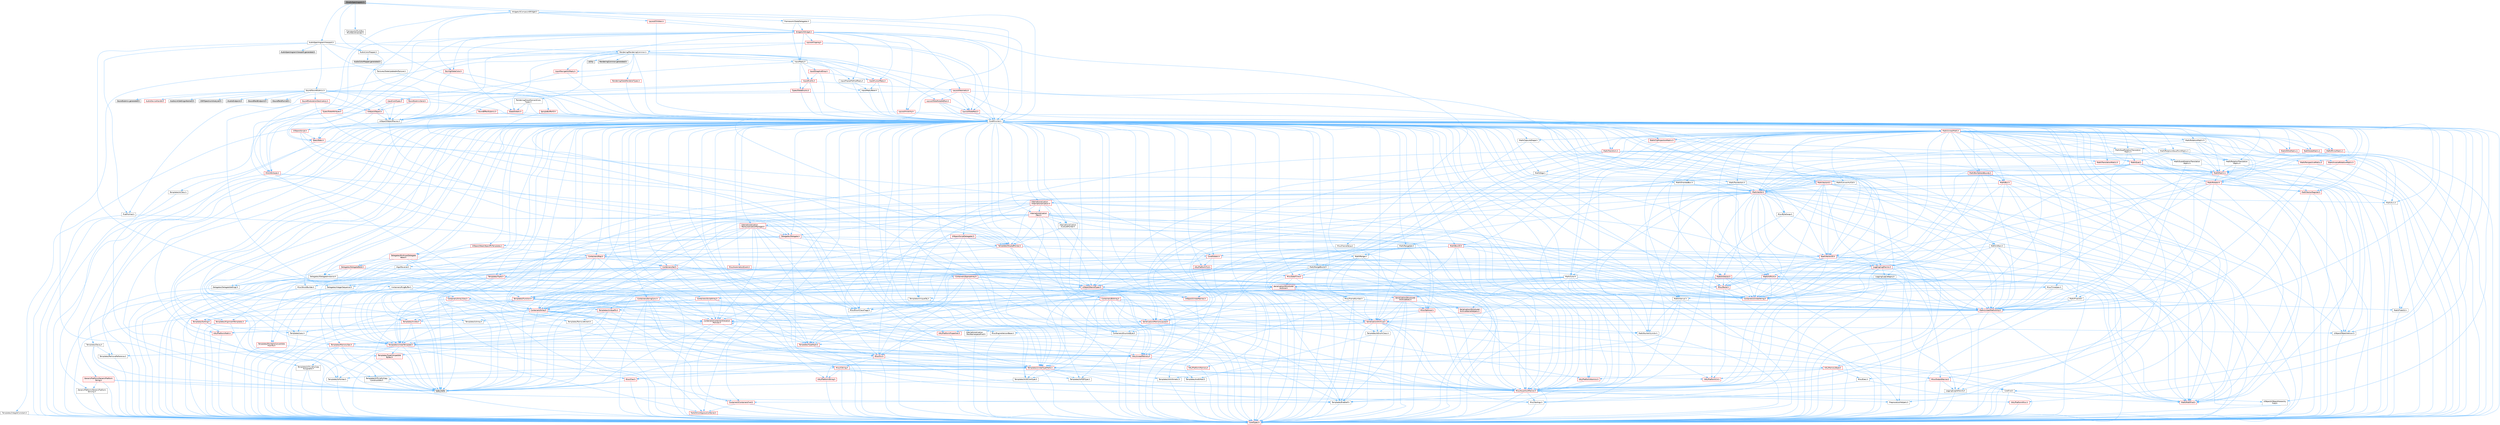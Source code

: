 digraph "SAudioSpectrogram.h"
{
 // INTERACTIVE_SVG=YES
 // LATEX_PDF_SIZE
  bgcolor="transparent";
  edge [fontname=Helvetica,fontsize=10,labelfontname=Helvetica,labelfontsize=10];
  node [fontname=Helvetica,fontsize=10,shape=box,height=0.2,width=0.4];
  Node1 [id="Node000001",label="SAudioSpectrogram.h",height=0.2,width=0.4,color="gray40", fillcolor="grey60", style="filled", fontcolor="black",tooltip=" "];
  Node1 -> Node2 [id="edge1_Node000001_Node000002",color="steelblue1",style="solid",tooltip=" "];
  Node2 [id="Node000002",label="AudioColorMapper.h",height=0.2,width=0.4,color="grey40", fillcolor="white", style="filled",URL="$df/d1d/AudioColorMapper_8h.html",tooltip=" "];
  Node2 -> Node3 [id="edge2_Node000002_Node000003",color="steelblue1",style="solid",tooltip=" "];
  Node3 [id="Node000003",label="Math/Color.h",height=0.2,width=0.4,color="grey40", fillcolor="white", style="filled",URL="$dd/dac/Color_8h.html",tooltip=" "];
  Node3 -> Node4 [id="edge3_Node000003_Node000004",color="steelblue1",style="solid",tooltip=" "];
  Node4 [id="Node000004",label="Containers/Array.h",height=0.2,width=0.4,color="red", fillcolor="#FFF0F0", style="filled",URL="$df/dd0/Array_8h.html",tooltip=" "];
  Node4 -> Node5 [id="edge4_Node000004_Node000005",color="steelblue1",style="solid",tooltip=" "];
  Node5 [id="Node000005",label="CoreTypes.h",height=0.2,width=0.4,color="red", fillcolor="#FFF0F0", style="filled",URL="$dc/dec/CoreTypes_8h.html",tooltip=" "];
  Node4 -> Node19 [id="edge5_Node000004_Node000019",color="steelblue1",style="solid",tooltip=" "];
  Node19 [id="Node000019",label="Misc/AssertionMacros.h",height=0.2,width=0.4,color="red", fillcolor="#FFF0F0", style="filled",URL="$d0/dfa/AssertionMacros_8h.html",tooltip=" "];
  Node19 -> Node5 [id="edge6_Node000019_Node000005",color="steelblue1",style="solid",tooltip=" "];
  Node19 -> Node20 [id="edge7_Node000019_Node000020",color="steelblue1",style="solid",tooltip=" "];
  Node20 [id="Node000020",label="HAL/PlatformMisc.h",height=0.2,width=0.4,color="red", fillcolor="#FFF0F0", style="filled",URL="$d0/df5/PlatformMisc_8h.html",tooltip=" "];
  Node20 -> Node5 [id="edge8_Node000020_Node000005",color="steelblue1",style="solid",tooltip=" "];
  Node19 -> Node10 [id="edge9_Node000019_Node000010",color="steelblue1",style="solid",tooltip=" "];
  Node10 [id="Node000010",label="PreprocessorHelpers.h",height=0.2,width=0.4,color="grey40", fillcolor="white", style="filled",URL="$db/ddb/PreprocessorHelpers_8h.html",tooltip=" "];
  Node19 -> Node56 [id="edge10_Node000019_Node000056",color="steelblue1",style="solid",tooltip=" "];
  Node56 [id="Node000056",label="Templates/EnableIf.h",height=0.2,width=0.4,color="grey40", fillcolor="white", style="filled",URL="$d7/d60/EnableIf_8h.html",tooltip=" "];
  Node56 -> Node5 [id="edge11_Node000056_Node000005",color="steelblue1",style="solid",tooltip=" "];
  Node19 -> Node62 [id="edge12_Node000019_Node000062",color="steelblue1",style="solid",tooltip=" "];
  Node62 [id="Node000062",label="Misc/VarArgs.h",height=0.2,width=0.4,color="grey40", fillcolor="white", style="filled",URL="$d5/d6f/VarArgs_8h.html",tooltip=" "];
  Node62 -> Node5 [id="edge13_Node000062_Node000005",color="steelblue1",style="solid",tooltip=" "];
  Node4 -> Node74 [id="edge14_Node000004_Node000074",color="steelblue1",style="solid",tooltip=" "];
  Node74 [id="Node000074",label="HAL/UnrealMemory.h",height=0.2,width=0.4,color="red", fillcolor="#FFF0F0", style="filled",URL="$d9/d96/UnrealMemory_8h.html",tooltip=" "];
  Node74 -> Node5 [id="edge15_Node000074_Node000005",color="steelblue1",style="solid",tooltip=" "];
  Node74 -> Node78 [id="edge16_Node000074_Node000078",color="steelblue1",style="solid",tooltip=" "];
  Node78 [id="Node000078",label="HAL/MemoryBase.h",height=0.2,width=0.4,color="red", fillcolor="#FFF0F0", style="filled",URL="$d6/d9f/MemoryBase_8h.html",tooltip=" "];
  Node78 -> Node5 [id="edge17_Node000078_Node000005",color="steelblue1",style="solid",tooltip=" "];
  Node78 -> Node49 [id="edge18_Node000078_Node000049",color="steelblue1",style="solid",tooltip=" "];
  Node49 [id="Node000049",label="HAL/PlatformAtomics.h",height=0.2,width=0.4,color="red", fillcolor="#FFF0F0", style="filled",URL="$d3/d36/PlatformAtomics_8h.html",tooltip=" "];
  Node49 -> Node5 [id="edge19_Node000049_Node000005",color="steelblue1",style="solid",tooltip=" "];
  Node78 -> Node32 [id="edge20_Node000078_Node000032",color="steelblue1",style="solid",tooltip=" "];
  Node32 [id="Node000032",label="HAL/PlatformCrt.h",height=0.2,width=0.4,color="red", fillcolor="#FFF0F0", style="filled",URL="$d8/d75/PlatformCrt_8h.html",tooltip=" "];
  Node78 -> Node79 [id="edge21_Node000078_Node000079",color="steelblue1",style="solid",tooltip=" "];
  Node79 [id="Node000079",label="Misc/Exec.h",height=0.2,width=0.4,color="grey40", fillcolor="white", style="filled",URL="$de/ddb/Exec_8h.html",tooltip=" "];
  Node79 -> Node5 [id="edge22_Node000079_Node000005",color="steelblue1",style="solid",tooltip=" "];
  Node79 -> Node19 [id="edge23_Node000079_Node000019",color="steelblue1",style="solid",tooltip=" "];
  Node78 -> Node80 [id="edge24_Node000078_Node000080",color="steelblue1",style="solid",tooltip=" "];
  Node80 [id="Node000080",label="Misc/OutputDevice.h",height=0.2,width=0.4,color="red", fillcolor="#FFF0F0", style="filled",URL="$d7/d32/OutputDevice_8h.html",tooltip=" "];
  Node80 -> Node27 [id="edge25_Node000080_Node000027",color="steelblue1",style="solid",tooltip=" "];
  Node27 [id="Node000027",label="CoreFwd.h",height=0.2,width=0.4,color="grey40", fillcolor="white", style="filled",URL="$d1/d1e/CoreFwd_8h.html",tooltip=" "];
  Node27 -> Node5 [id="edge26_Node000027_Node000005",color="steelblue1",style="solid",tooltip=" "];
  Node27 -> Node28 [id="edge27_Node000027_Node000028",color="steelblue1",style="solid",tooltip=" "];
  Node28 [id="Node000028",label="Containers/ContainersFwd.h",height=0.2,width=0.4,color="red", fillcolor="#FFF0F0", style="filled",URL="$d4/d0a/ContainersFwd_8h.html",tooltip=" "];
  Node28 -> Node5 [id="edge28_Node000028_Node000005",color="steelblue1",style="solid",tooltip=" "];
  Node28 -> Node25 [id="edge29_Node000028_Node000025",color="steelblue1",style="solid",tooltip=" "];
  Node25 [id="Node000025",label="Traits/IsContiguousContainer.h",height=0.2,width=0.4,color="red", fillcolor="#FFF0F0", style="filled",URL="$d5/d3c/IsContiguousContainer_8h.html",tooltip=" "];
  Node25 -> Node5 [id="edge30_Node000025_Node000005",color="steelblue1",style="solid",tooltip=" "];
  Node27 -> Node29 [id="edge31_Node000027_Node000029",color="steelblue1",style="solid",tooltip=" "];
  Node29 [id="Node000029",label="Math/MathFwd.h",height=0.2,width=0.4,color="red", fillcolor="#FFF0F0", style="filled",URL="$d2/d10/MathFwd_8h.html",tooltip=" "];
  Node27 -> Node30 [id="edge32_Node000027_Node000030",color="steelblue1",style="solid",tooltip=" "];
  Node30 [id="Node000030",label="UObject/UObjectHierarchy\lFwd.h",height=0.2,width=0.4,color="grey40", fillcolor="white", style="filled",URL="$d3/d13/UObjectHierarchyFwd_8h.html",tooltip=" "];
  Node80 -> Node5 [id="edge33_Node000080_Node000005",color="steelblue1",style="solid",tooltip=" "];
  Node80 -> Node81 [id="edge34_Node000080_Node000081",color="steelblue1",style="solid",tooltip=" "];
  Node81 [id="Node000081",label="Logging/LogVerbosity.h",height=0.2,width=0.4,color="grey40", fillcolor="white", style="filled",URL="$d2/d8f/LogVerbosity_8h.html",tooltip=" "];
  Node81 -> Node5 [id="edge35_Node000081_Node000005",color="steelblue1",style="solid",tooltip=" "];
  Node80 -> Node62 [id="edge36_Node000080_Node000062",color="steelblue1",style="solid",tooltip=" "];
  Node74 -> Node91 [id="edge37_Node000074_Node000091",color="steelblue1",style="solid",tooltip=" "];
  Node91 [id="Node000091",label="HAL/PlatformMemory.h",height=0.2,width=0.4,color="red", fillcolor="#FFF0F0", style="filled",URL="$de/d68/PlatformMemory_8h.html",tooltip=" "];
  Node91 -> Node5 [id="edge38_Node000091_Node000005",color="steelblue1",style="solid",tooltip=" "];
  Node74 -> Node94 [id="edge39_Node000074_Node000094",color="steelblue1",style="solid",tooltip=" "];
  Node94 [id="Node000094",label="Templates/IsPointer.h",height=0.2,width=0.4,color="grey40", fillcolor="white", style="filled",URL="$d7/d05/IsPointer_8h.html",tooltip=" "];
  Node94 -> Node5 [id="edge40_Node000094_Node000005",color="steelblue1",style="solid",tooltip=" "];
  Node4 -> Node95 [id="edge41_Node000004_Node000095",color="steelblue1",style="solid",tooltip=" "];
  Node95 [id="Node000095",label="Templates/UnrealTypeTraits.h",height=0.2,width=0.4,color="red", fillcolor="#FFF0F0", style="filled",URL="$d2/d2d/UnrealTypeTraits_8h.html",tooltip=" "];
  Node95 -> Node5 [id="edge42_Node000095_Node000005",color="steelblue1",style="solid",tooltip=" "];
  Node95 -> Node94 [id="edge43_Node000095_Node000094",color="steelblue1",style="solid",tooltip=" "];
  Node95 -> Node19 [id="edge44_Node000095_Node000019",color="steelblue1",style="solid",tooltip=" "];
  Node95 -> Node87 [id="edge45_Node000095_Node000087",color="steelblue1",style="solid",tooltip=" "];
  Node87 [id="Node000087",label="Templates/AndOrNot.h",height=0.2,width=0.4,color="grey40", fillcolor="white", style="filled",URL="$db/d0a/AndOrNot_8h.html",tooltip=" "];
  Node87 -> Node5 [id="edge46_Node000087_Node000005",color="steelblue1",style="solid",tooltip=" "];
  Node95 -> Node56 [id="edge47_Node000095_Node000056",color="steelblue1",style="solid",tooltip=" "];
  Node95 -> Node96 [id="edge48_Node000095_Node000096",color="steelblue1",style="solid",tooltip=" "];
  Node96 [id="Node000096",label="Templates/IsArithmetic.h",height=0.2,width=0.4,color="grey40", fillcolor="white", style="filled",URL="$d2/d5d/IsArithmetic_8h.html",tooltip=" "];
  Node96 -> Node5 [id="edge49_Node000096_Node000005",color="steelblue1",style="solid",tooltip=" "];
  Node95 -> Node98 [id="edge50_Node000095_Node000098",color="steelblue1",style="solid",tooltip=" "];
  Node98 [id="Node000098",label="Templates/IsPODType.h",height=0.2,width=0.4,color="grey40", fillcolor="white", style="filled",URL="$d7/db1/IsPODType_8h.html",tooltip=" "];
  Node98 -> Node5 [id="edge51_Node000098_Node000005",color="steelblue1",style="solid",tooltip=" "];
  Node95 -> Node99 [id="edge52_Node000095_Node000099",color="steelblue1",style="solid",tooltip=" "];
  Node99 [id="Node000099",label="Templates/IsUECoreType.h",height=0.2,width=0.4,color="grey40", fillcolor="white", style="filled",URL="$d1/db8/IsUECoreType_8h.html",tooltip=" "];
  Node99 -> Node5 [id="edge53_Node000099_Node000005",color="steelblue1",style="solid",tooltip=" "];
  Node99 -> Node9 [id="edge54_Node000099_Node000009",color="steelblue1",style="solid",tooltip=" "];
  Node9 [id="Node000009",label="type_traits",height=0.2,width=0.4,color="grey60", fillcolor="#E0E0E0", style="filled",tooltip=" "];
  Node95 -> Node88 [id="edge55_Node000095_Node000088",color="steelblue1",style="solid",tooltip=" "];
  Node88 [id="Node000088",label="Templates/IsTriviallyCopy\lConstructible.h",height=0.2,width=0.4,color="grey40", fillcolor="white", style="filled",URL="$d3/d78/IsTriviallyCopyConstructible_8h.html",tooltip=" "];
  Node88 -> Node5 [id="edge56_Node000088_Node000005",color="steelblue1",style="solid",tooltip=" "];
  Node88 -> Node9 [id="edge57_Node000088_Node000009",color="steelblue1",style="solid",tooltip=" "];
  Node4 -> Node100 [id="edge58_Node000004_Node000100",color="steelblue1",style="solid",tooltip=" "];
  Node100 [id="Node000100",label="Templates/UnrealTemplate.h",height=0.2,width=0.4,color="red", fillcolor="#FFF0F0", style="filled",URL="$d4/d24/UnrealTemplate_8h.html",tooltip=" "];
  Node100 -> Node5 [id="edge59_Node000100_Node000005",color="steelblue1",style="solid",tooltip=" "];
  Node100 -> Node94 [id="edge60_Node000100_Node000094",color="steelblue1",style="solid",tooltip=" "];
  Node100 -> Node74 [id="edge61_Node000100_Node000074",color="steelblue1",style="solid",tooltip=" "];
  Node100 -> Node95 [id="edge62_Node000100_Node000095",color="steelblue1",style="solid",tooltip=" "];
  Node100 -> Node103 [id="edge63_Node000100_Node000103",color="steelblue1",style="solid",tooltip=" "];
  Node103 [id="Node000103",label="Templates/RemoveReference.h",height=0.2,width=0.4,color="grey40", fillcolor="white", style="filled",URL="$da/dbe/RemoveReference_8h.html",tooltip=" "];
  Node103 -> Node5 [id="edge64_Node000103_Node000005",color="steelblue1",style="solid",tooltip=" "];
  Node100 -> Node104 [id="edge65_Node000100_Node000104",color="steelblue1",style="solid",tooltip=" "];
  Node104 [id="Node000104",label="Templates/TypeCompatible\lBytes.h",height=0.2,width=0.4,color="red", fillcolor="#FFF0F0", style="filled",URL="$df/d0a/TypeCompatibleBytes_8h.html",tooltip=" "];
  Node104 -> Node5 [id="edge66_Node000104_Node000005",color="steelblue1",style="solid",tooltip=" "];
  Node104 -> Node9 [id="edge67_Node000104_Node000009",color="steelblue1",style="solid",tooltip=" "];
  Node100 -> Node25 [id="edge68_Node000100_Node000025",color="steelblue1",style="solid",tooltip=" "];
  Node100 -> Node9 [id="edge69_Node000100_Node000009",color="steelblue1",style="solid",tooltip=" "];
  Node4 -> Node107 [id="edge70_Node000004_Node000107",color="steelblue1",style="solid",tooltip=" "];
  Node107 [id="Node000107",label="Containers/ContainerAllocation\lPolicies.h",height=0.2,width=0.4,color="red", fillcolor="#FFF0F0", style="filled",URL="$d7/dff/ContainerAllocationPolicies_8h.html",tooltip=" "];
  Node107 -> Node5 [id="edge71_Node000107_Node000005",color="steelblue1",style="solid",tooltip=" "];
  Node107 -> Node107 [id="edge72_Node000107_Node000107",color="steelblue1",style="solid",tooltip=" "];
  Node107 -> Node109 [id="edge73_Node000107_Node000109",color="steelblue1",style="solid",tooltip=" "];
  Node109 [id="Node000109",label="HAL/PlatformMath.h",height=0.2,width=0.4,color="red", fillcolor="#FFF0F0", style="filled",URL="$dc/d53/PlatformMath_8h.html",tooltip=" "];
  Node109 -> Node5 [id="edge74_Node000109_Node000005",color="steelblue1",style="solid",tooltip=" "];
  Node107 -> Node74 [id="edge75_Node000107_Node000074",color="steelblue1",style="solid",tooltip=" "];
  Node107 -> Node42 [id="edge76_Node000107_Node000042",color="steelblue1",style="solid",tooltip=" "];
  Node42 [id="Node000042",label="Math/NumericLimits.h",height=0.2,width=0.4,color="grey40", fillcolor="white", style="filled",URL="$df/d1b/NumericLimits_8h.html",tooltip=" "];
  Node42 -> Node5 [id="edge77_Node000042_Node000005",color="steelblue1",style="solid",tooltip=" "];
  Node107 -> Node19 [id="edge78_Node000107_Node000019",color="steelblue1",style="solid",tooltip=" "];
  Node107 -> Node118 [id="edge79_Node000107_Node000118",color="steelblue1",style="solid",tooltip=" "];
  Node118 [id="Node000118",label="Templates/MemoryOps.h",height=0.2,width=0.4,color="red", fillcolor="#FFF0F0", style="filled",URL="$db/dea/MemoryOps_8h.html",tooltip=" "];
  Node118 -> Node5 [id="edge80_Node000118_Node000005",color="steelblue1",style="solid",tooltip=" "];
  Node118 -> Node74 [id="edge81_Node000118_Node000074",color="steelblue1",style="solid",tooltip=" "];
  Node118 -> Node89 [id="edge82_Node000118_Node000089",color="steelblue1",style="solid",tooltip=" "];
  Node89 [id="Node000089",label="Templates/IsTriviallyCopy\lAssignable.h",height=0.2,width=0.4,color="grey40", fillcolor="white", style="filled",URL="$d2/df2/IsTriviallyCopyAssignable_8h.html",tooltip=" "];
  Node89 -> Node5 [id="edge83_Node000089_Node000005",color="steelblue1",style="solid",tooltip=" "];
  Node89 -> Node9 [id="edge84_Node000089_Node000009",color="steelblue1",style="solid",tooltip=" "];
  Node118 -> Node88 [id="edge85_Node000118_Node000088",color="steelblue1",style="solid",tooltip=" "];
  Node118 -> Node95 [id="edge86_Node000118_Node000095",color="steelblue1",style="solid",tooltip=" "];
  Node118 -> Node9 [id="edge87_Node000118_Node000009",color="steelblue1",style="solid",tooltip=" "];
  Node107 -> Node104 [id="edge88_Node000107_Node000104",color="steelblue1",style="solid",tooltip=" "];
  Node107 -> Node9 [id="edge89_Node000107_Node000009",color="steelblue1",style="solid",tooltip=" "];
  Node4 -> Node120 [id="edge90_Node000004_Node000120",color="steelblue1",style="solid",tooltip=" "];
  Node120 [id="Node000120",label="Serialization/Archive.h",height=0.2,width=0.4,color="red", fillcolor="#FFF0F0", style="filled",URL="$d7/d3b/Archive_8h.html",tooltip=" "];
  Node120 -> Node27 [id="edge91_Node000120_Node000027",color="steelblue1",style="solid",tooltip=" "];
  Node120 -> Node5 [id="edge92_Node000120_Node000005",color="steelblue1",style="solid",tooltip=" "];
  Node120 -> Node121 [id="edge93_Node000120_Node000121",color="steelblue1",style="solid",tooltip=" "];
  Node121 [id="Node000121",label="HAL/PlatformProperties.h",height=0.2,width=0.4,color="red", fillcolor="#FFF0F0", style="filled",URL="$d9/db0/PlatformProperties_8h.html",tooltip=" "];
  Node121 -> Node5 [id="edge94_Node000121_Node000005",color="steelblue1",style="solid",tooltip=" "];
  Node120 -> Node124 [id="edge95_Node000120_Node000124",color="steelblue1",style="solid",tooltip=" "];
  Node124 [id="Node000124",label="Internationalization\l/TextNamespaceFwd.h",height=0.2,width=0.4,color="grey40", fillcolor="white", style="filled",URL="$d8/d97/TextNamespaceFwd_8h.html",tooltip=" "];
  Node124 -> Node5 [id="edge96_Node000124_Node000005",color="steelblue1",style="solid",tooltip=" "];
  Node120 -> Node29 [id="edge97_Node000120_Node000029",color="steelblue1",style="solid",tooltip=" "];
  Node120 -> Node19 [id="edge98_Node000120_Node000019",color="steelblue1",style="solid",tooltip=" "];
  Node120 -> Node125 [id="edge99_Node000120_Node000125",color="steelblue1",style="solid",tooltip=" "];
  Node125 [id="Node000125",label="Misc/EngineVersionBase.h",height=0.2,width=0.4,color="grey40", fillcolor="white", style="filled",URL="$d5/d2b/EngineVersionBase_8h.html",tooltip=" "];
  Node125 -> Node5 [id="edge100_Node000125_Node000005",color="steelblue1",style="solid",tooltip=" "];
  Node120 -> Node62 [id="edge101_Node000120_Node000062",color="steelblue1",style="solid",tooltip=" "];
  Node120 -> Node56 [id="edge102_Node000120_Node000056",color="steelblue1",style="solid",tooltip=" "];
  Node120 -> Node128 [id="edge103_Node000120_Node000128",color="steelblue1",style="solid",tooltip=" "];
  Node128 [id="Node000128",label="Templates/IsEnumClass.h",height=0.2,width=0.4,color="grey40", fillcolor="white", style="filled",URL="$d7/d15/IsEnumClass_8h.html",tooltip=" "];
  Node128 -> Node5 [id="edge104_Node000128_Node000005",color="steelblue1",style="solid",tooltip=" "];
  Node128 -> Node87 [id="edge105_Node000128_Node000087",color="steelblue1",style="solid",tooltip=" "];
  Node120 -> Node100 [id="edge106_Node000120_Node000100",color="steelblue1",style="solid",tooltip=" "];
  Node120 -> Node129 [id="edge107_Node000120_Node000129",color="steelblue1",style="solid",tooltip=" "];
  Node129 [id="Node000129",label="UObject/ObjectVersion.h",height=0.2,width=0.4,color="grey40", fillcolor="white", style="filled",URL="$da/d63/ObjectVersion_8h.html",tooltip=" "];
  Node129 -> Node5 [id="edge108_Node000129_Node000005",color="steelblue1",style="solid",tooltip=" "];
  Node4 -> Node146 [id="edge109_Node000004_Node000146",color="steelblue1",style="solid",tooltip=" "];
  Node146 [id="Node000146",label="Templates/Invoke.h",height=0.2,width=0.4,color="red", fillcolor="#FFF0F0", style="filled",URL="$d7/deb/Invoke_8h.html",tooltip=" "];
  Node146 -> Node5 [id="edge110_Node000146_Node000005",color="steelblue1",style="solid",tooltip=" "];
  Node146 -> Node100 [id="edge111_Node000146_Node000100",color="steelblue1",style="solid",tooltip=" "];
  Node146 -> Node9 [id="edge112_Node000146_Node000009",color="steelblue1",style="solid",tooltip=" "];
  Node4 -> Node151 [id="edge113_Node000004_Node000151",color="steelblue1",style="solid",tooltip=" "];
  Node151 [id="Node000151",label="Templates/Less.h",height=0.2,width=0.4,color="grey40", fillcolor="white", style="filled",URL="$de/dc8/Less_8h.html",tooltip=" "];
  Node151 -> Node5 [id="edge114_Node000151_Node000005",color="steelblue1",style="solid",tooltip=" "];
  Node151 -> Node100 [id="edge115_Node000151_Node000100",color="steelblue1",style="solid",tooltip=" "];
  Node4 -> Node159 [id="edge116_Node000004_Node000159",color="steelblue1",style="solid",tooltip=" "];
  Node159 [id="Node000159",label="Templates/Sorting.h",height=0.2,width=0.4,color="red", fillcolor="#FFF0F0", style="filled",URL="$d3/d9e/Sorting_8h.html",tooltip=" "];
  Node159 -> Node5 [id="edge117_Node000159_Node000005",color="steelblue1",style="solid",tooltip=" "];
  Node159 -> Node109 [id="edge118_Node000159_Node000109",color="steelblue1",style="solid",tooltip=" "];
  Node159 -> Node151 [id="edge119_Node000159_Node000151",color="steelblue1",style="solid",tooltip=" "];
  Node4 -> Node163 [id="edge120_Node000004_Node000163",color="steelblue1",style="solid",tooltip=" "];
  Node163 [id="Node000163",label="Templates/AlignmentTemplates.h",height=0.2,width=0.4,color="red", fillcolor="#FFF0F0", style="filled",URL="$dd/d32/AlignmentTemplates_8h.html",tooltip=" "];
  Node163 -> Node5 [id="edge121_Node000163_Node000005",color="steelblue1",style="solid",tooltip=" "];
  Node163 -> Node94 [id="edge122_Node000163_Node000094",color="steelblue1",style="solid",tooltip=" "];
  Node4 -> Node9 [id="edge123_Node000004_Node000009",color="steelblue1",style="solid",tooltip=" "];
  Node3 -> Node164 [id="edge124_Node000003_Node000164",color="steelblue1",style="solid",tooltip=" "];
  Node164 [id="Node000164",label="Containers/UnrealString.h",height=0.2,width=0.4,color="red", fillcolor="#FFF0F0", style="filled",URL="$d5/dba/UnrealString_8h.html",tooltip=" "];
  Node3 -> Node5 [id="edge125_Node000003_Node000005",color="steelblue1",style="solid",tooltip=" "];
  Node3 -> Node10 [id="edge126_Node000003_Node000010",color="steelblue1",style="solid",tooltip=" "];
  Node3 -> Node29 [id="edge127_Node000003_Node000029",color="steelblue1",style="solid",tooltip=" "];
  Node3 -> Node162 [id="edge128_Node000003_Node000162",color="steelblue1",style="solid",tooltip=" "];
  Node162 [id="Node000162",label="Math/UnrealMathUtility.h",height=0.2,width=0.4,color="red", fillcolor="#FFF0F0", style="filled",URL="$db/db8/UnrealMathUtility_8h.html",tooltip=" "];
  Node162 -> Node5 [id="edge129_Node000162_Node000005",color="steelblue1",style="solid",tooltip=" "];
  Node162 -> Node19 [id="edge130_Node000162_Node000019",color="steelblue1",style="solid",tooltip=" "];
  Node162 -> Node109 [id="edge131_Node000162_Node000109",color="steelblue1",style="solid",tooltip=" "];
  Node162 -> Node29 [id="edge132_Node000162_Node000029",color="steelblue1",style="solid",tooltip=" "];
  Node3 -> Node19 [id="edge133_Node000003_Node000019",color="steelblue1",style="solid",tooltip=" "];
  Node3 -> Node136 [id="edge134_Node000003_Node000136",color="steelblue1",style="solid",tooltip=" "];
  Node136 [id="Node000136",label="Misc/Crc.h",height=0.2,width=0.4,color="red", fillcolor="#FFF0F0", style="filled",URL="$d4/dd2/Crc_8h.html",tooltip=" "];
  Node136 -> Node5 [id="edge135_Node000136_Node000005",color="steelblue1",style="solid",tooltip=" "];
  Node136 -> Node76 [id="edge136_Node000136_Node000076",color="steelblue1",style="solid",tooltip=" "];
  Node76 [id="Node000076",label="HAL/PlatformString.h",height=0.2,width=0.4,color="red", fillcolor="#FFF0F0", style="filled",URL="$db/db5/PlatformString_8h.html",tooltip=" "];
  Node76 -> Node5 [id="edge137_Node000076_Node000005",color="steelblue1",style="solid",tooltip=" "];
  Node136 -> Node19 [id="edge138_Node000136_Node000019",color="steelblue1",style="solid",tooltip=" "];
  Node136 -> Node137 [id="edge139_Node000136_Node000137",color="steelblue1",style="solid",tooltip=" "];
  Node137 [id="Node000137",label="Misc/CString.h",height=0.2,width=0.4,color="red", fillcolor="#FFF0F0", style="filled",URL="$d2/d49/CString_8h.html",tooltip=" "];
  Node137 -> Node5 [id="edge140_Node000137_Node000005",color="steelblue1",style="solid",tooltip=" "];
  Node137 -> Node32 [id="edge141_Node000137_Node000032",color="steelblue1",style="solid",tooltip=" "];
  Node137 -> Node76 [id="edge142_Node000137_Node000076",color="steelblue1",style="solid",tooltip=" "];
  Node137 -> Node19 [id="edge143_Node000137_Node000019",color="steelblue1",style="solid",tooltip=" "];
  Node137 -> Node138 [id="edge144_Node000137_Node000138",color="steelblue1",style="solid",tooltip=" "];
  Node138 [id="Node000138",label="Misc/Char.h",height=0.2,width=0.4,color="red", fillcolor="#FFF0F0", style="filled",URL="$d0/d58/Char_8h.html",tooltip=" "];
  Node138 -> Node5 [id="edge145_Node000138_Node000005",color="steelblue1",style="solid",tooltip=" "];
  Node138 -> Node9 [id="edge146_Node000138_Node000009",color="steelblue1",style="solid",tooltip=" "];
  Node137 -> Node62 [id="edge147_Node000137_Node000062",color="steelblue1",style="solid",tooltip=" "];
  Node136 -> Node138 [id="edge148_Node000136_Node000138",color="steelblue1",style="solid",tooltip=" "];
  Node136 -> Node95 [id="edge149_Node000136_Node000095",color="steelblue1",style="solid",tooltip=" "];
  Node3 -> Node168 [id="edge150_Node000003_Node000168",color="steelblue1",style="solid",tooltip=" "];
  Node168 [id="Node000168",label="Misc/Parse.h",height=0.2,width=0.4,color="red", fillcolor="#FFF0F0", style="filled",URL="$dc/d71/Parse_8h.html",tooltip=" "];
  Node168 -> Node164 [id="edge151_Node000168_Node000164",color="steelblue1",style="solid",tooltip=" "];
  Node168 -> Node5 [id="edge152_Node000168_Node000005",color="steelblue1",style="solid",tooltip=" "];
  Node168 -> Node32 [id="edge153_Node000168_Node000032",color="steelblue1",style="solid",tooltip=" "];
  Node168 -> Node44 [id="edge154_Node000168_Node000044",color="steelblue1",style="solid",tooltip=" "];
  Node44 [id="Node000044",label="Misc/EnumClassFlags.h",height=0.2,width=0.4,color="grey40", fillcolor="white", style="filled",URL="$d8/de7/EnumClassFlags_8h.html",tooltip=" "];
  Node168 -> Node169 [id="edge155_Node000168_Node000169",color="steelblue1",style="solid",tooltip=" "];
  Node169 [id="Node000169",label="Templates/Function.h",height=0.2,width=0.4,color="red", fillcolor="#FFF0F0", style="filled",URL="$df/df5/Function_8h.html",tooltip=" "];
  Node169 -> Node5 [id="edge156_Node000169_Node000005",color="steelblue1",style="solid",tooltip=" "];
  Node169 -> Node19 [id="edge157_Node000169_Node000019",color="steelblue1",style="solid",tooltip=" "];
  Node169 -> Node74 [id="edge158_Node000169_Node000074",color="steelblue1",style="solid",tooltip=" "];
  Node169 -> Node95 [id="edge159_Node000169_Node000095",color="steelblue1",style="solid",tooltip=" "];
  Node169 -> Node146 [id="edge160_Node000169_Node000146",color="steelblue1",style="solid",tooltip=" "];
  Node169 -> Node100 [id="edge161_Node000169_Node000100",color="steelblue1",style="solid",tooltip=" "];
  Node169 -> Node162 [id="edge162_Node000169_Node000162",color="steelblue1",style="solid",tooltip=" "];
  Node169 -> Node9 [id="edge163_Node000169_Node000009",color="steelblue1",style="solid",tooltip=" "];
  Node3 -> Node120 [id="edge164_Node000003_Node000120",color="steelblue1",style="solid",tooltip=" "];
  Node3 -> Node131 [id="edge165_Node000003_Node000131",color="steelblue1",style="solid",tooltip=" "];
  Node131 [id="Node000131",label="Serialization/MemoryLayout.h",height=0.2,width=0.4,color="red", fillcolor="#FFF0F0", style="filled",URL="$d7/d66/MemoryLayout_8h.html",tooltip=" "];
  Node131 -> Node134 [id="edge166_Node000131_Node000134",color="steelblue1",style="solid",tooltip=" "];
  Node134 [id="Node000134",label="Containers/EnumAsByte.h",height=0.2,width=0.4,color="grey40", fillcolor="white", style="filled",URL="$d6/d9a/EnumAsByte_8h.html",tooltip=" "];
  Node134 -> Node5 [id="edge167_Node000134_Node000005",color="steelblue1",style="solid",tooltip=" "];
  Node134 -> Node98 [id="edge168_Node000134_Node000098",color="steelblue1",style="solid",tooltip=" "];
  Node134 -> Node135 [id="edge169_Node000134_Node000135",color="steelblue1",style="solid",tooltip=" "];
  Node135 [id="Node000135",label="Templates/TypeHash.h",height=0.2,width=0.4,color="red", fillcolor="#FFF0F0", style="filled",URL="$d1/d62/TypeHash_8h.html",tooltip=" "];
  Node135 -> Node5 [id="edge170_Node000135_Node000005",color="steelblue1",style="solid",tooltip=" "];
  Node135 -> Node136 [id="edge171_Node000135_Node000136",color="steelblue1",style="solid",tooltip=" "];
  Node135 -> Node9 [id="edge172_Node000135_Node000009",color="steelblue1",style="solid",tooltip=" "];
  Node131 -> Node74 [id="edge173_Node000131_Node000074",color="steelblue1",style="solid",tooltip=" "];
  Node131 -> Node56 [id="edge174_Node000131_Node000056",color="steelblue1",style="solid",tooltip=" "];
  Node131 -> Node100 [id="edge175_Node000131_Node000100",color="steelblue1",style="solid",tooltip=" "];
  Node3 -> Node171 [id="edge176_Node000003_Node000171",color="steelblue1",style="solid",tooltip=" "];
  Node171 [id="Node000171",label="Serialization/Structured\lArchive.h",height=0.2,width=0.4,color="red", fillcolor="#FFF0F0", style="filled",URL="$d9/d1e/StructuredArchive_8h.html",tooltip=" "];
  Node171 -> Node4 [id="edge177_Node000171_Node000004",color="steelblue1",style="solid",tooltip=" "];
  Node171 -> Node107 [id="edge178_Node000171_Node000107",color="steelblue1",style="solid",tooltip=" "];
  Node171 -> Node5 [id="edge179_Node000171_Node000005",color="steelblue1",style="solid",tooltip=" "];
  Node171 -> Node120 [id="edge180_Node000171_Node000120",color="steelblue1",style="solid",tooltip=" "];
  Node171 -> Node174 [id="edge181_Node000171_Node000174",color="steelblue1",style="solid",tooltip=" "];
  Node174 [id="Node000174",label="Serialization/Structured\lArchiveNameHelpers.h",height=0.2,width=0.4,color="red", fillcolor="#FFF0F0", style="filled",URL="$d0/d7b/StructuredArchiveNameHelpers_8h.html",tooltip=" "];
  Node174 -> Node5 [id="edge182_Node000174_Node000005",color="steelblue1",style="solid",tooltip=" "];
  Node171 -> Node178 [id="edge183_Node000171_Node000178",color="steelblue1",style="solid",tooltip=" "];
  Node178 [id="Node000178",label="Serialization/Structured\lArchiveSlots.h",height=0.2,width=0.4,color="red", fillcolor="#FFF0F0", style="filled",URL="$d2/d87/StructuredArchiveSlots_8h.html",tooltip=" "];
  Node178 -> Node4 [id="edge184_Node000178_Node000004",color="steelblue1",style="solid",tooltip=" "];
  Node178 -> Node5 [id="edge185_Node000178_Node000005",color="steelblue1",style="solid",tooltip=" "];
  Node178 -> Node179 [id="edge186_Node000178_Node000179",color="steelblue1",style="solid",tooltip=" "];
  Node179 [id="Node000179",label="Misc/Optional.h",height=0.2,width=0.4,color="red", fillcolor="#FFF0F0", style="filled",URL="$d2/dae/Optional_8h.html",tooltip=" "];
  Node179 -> Node5 [id="edge187_Node000179_Node000005",color="steelblue1",style="solid",tooltip=" "];
  Node179 -> Node19 [id="edge188_Node000179_Node000019",color="steelblue1",style="solid",tooltip=" "];
  Node179 -> Node118 [id="edge189_Node000179_Node000118",color="steelblue1",style="solid",tooltip=" "];
  Node179 -> Node100 [id="edge190_Node000179_Node000100",color="steelblue1",style="solid",tooltip=" "];
  Node179 -> Node120 [id="edge191_Node000179_Node000120",color="steelblue1",style="solid",tooltip=" "];
  Node178 -> Node120 [id="edge192_Node000178_Node000120",color="steelblue1",style="solid",tooltip=" "];
  Node178 -> Node174 [id="edge193_Node000178_Node000174",color="steelblue1",style="solid",tooltip=" "];
  Node178 -> Node56 [id="edge194_Node000178_Node000056",color="steelblue1",style="solid",tooltip=" "];
  Node178 -> Node128 [id="edge195_Node000178_Node000128",color="steelblue1",style="solid",tooltip=" "];
  Node171 -> Node182 [id="edge196_Node000171_Node000182",color="steelblue1",style="solid",tooltip=" "];
  Node182 [id="Node000182",label="Templates/UniqueObj.h",height=0.2,width=0.4,color="grey40", fillcolor="white", style="filled",URL="$da/d95/UniqueObj_8h.html",tooltip=" "];
  Node182 -> Node5 [id="edge197_Node000182_Node000005",color="steelblue1",style="solid",tooltip=" "];
  Node182 -> Node183 [id="edge198_Node000182_Node000183",color="steelblue1",style="solid",tooltip=" "];
  Node183 [id="Node000183",label="Templates/UniquePtr.h",height=0.2,width=0.4,color="red", fillcolor="#FFF0F0", style="filled",URL="$de/d1a/UniquePtr_8h.html",tooltip=" "];
  Node183 -> Node5 [id="edge199_Node000183_Node000005",color="steelblue1",style="solid",tooltip=" "];
  Node183 -> Node100 [id="edge200_Node000183_Node000100",color="steelblue1",style="solid",tooltip=" "];
  Node183 -> Node184 [id="edge201_Node000183_Node000184",color="steelblue1",style="solid",tooltip=" "];
  Node184 [id="Node000184",label="Templates/IsArray.h",height=0.2,width=0.4,color="grey40", fillcolor="white", style="filled",URL="$d8/d8d/IsArray_8h.html",tooltip=" "];
  Node184 -> Node5 [id="edge202_Node000184_Node000005",color="steelblue1",style="solid",tooltip=" "];
  Node183 -> Node185 [id="edge203_Node000183_Node000185",color="steelblue1",style="solid",tooltip=" "];
  Node185 [id="Node000185",label="Templates/RemoveExtent.h",height=0.2,width=0.4,color="grey40", fillcolor="white", style="filled",URL="$dc/de9/RemoveExtent_8h.html",tooltip=" "];
  Node185 -> Node5 [id="edge204_Node000185_Node000005",color="steelblue1",style="solid",tooltip=" "];
  Node183 -> Node131 [id="edge205_Node000183_Node000131",color="steelblue1",style="solid",tooltip=" "];
  Node183 -> Node9 [id="edge206_Node000183_Node000009",color="steelblue1",style="solid",tooltip=" "];
  Node3 -> Node174 [id="edge207_Node000003_Node000174",color="steelblue1",style="solid",tooltip=" "];
  Node3 -> Node178 [id="edge208_Node000003_Node000178",color="steelblue1",style="solid",tooltip=" "];
  Node2 -> Node187 [id="edge209_Node000002_Node000187",color="steelblue1",style="solid",tooltip=" "];
  Node187 [id="Node000187",label="UObject/ObjectMacros.h",height=0.2,width=0.4,color="grey40", fillcolor="white", style="filled",URL="$d8/d8d/ObjectMacros_8h.html",tooltip=" "];
  Node187 -> Node44 [id="edge210_Node000187_Node000044",color="steelblue1",style="solid",tooltip=" "];
  Node187 -> Node188 [id="edge211_Node000187_Node000188",color="steelblue1",style="solid",tooltip=" "];
  Node188 [id="Node000188",label="UObject/Script.h",height=0.2,width=0.4,color="red", fillcolor="#FFF0F0", style="filled",URL="$de/dc6/Script_8h.html",tooltip=" "];
  Node188 -> Node189 [id="edge212_Node000188_Node000189",color="steelblue1",style="solid",tooltip=" "];
  Node189 [id="Node000189",label="Delegates/Delegate.h",height=0.2,width=0.4,color="red", fillcolor="#FFF0F0", style="filled",URL="$d4/d80/Delegate_8h.html",tooltip=" "];
  Node189 -> Node5 [id="edge213_Node000189_Node000005",color="steelblue1",style="solid",tooltip=" "];
  Node189 -> Node19 [id="edge214_Node000189_Node000019",color="steelblue1",style="solid",tooltip=" "];
  Node189 -> Node190 [id="edge215_Node000189_Node000190",color="steelblue1",style="solid",tooltip=" "];
  Node190 [id="Node000190",label="UObject/NameTypes.h",height=0.2,width=0.4,color="red", fillcolor="#FFF0F0", style="filled",URL="$d6/d35/NameTypes_8h.html",tooltip=" "];
  Node190 -> Node5 [id="edge216_Node000190_Node000005",color="steelblue1",style="solid",tooltip=" "];
  Node190 -> Node19 [id="edge217_Node000190_Node000019",color="steelblue1",style="solid",tooltip=" "];
  Node190 -> Node74 [id="edge218_Node000190_Node000074",color="steelblue1",style="solid",tooltip=" "];
  Node190 -> Node95 [id="edge219_Node000190_Node000095",color="steelblue1",style="solid",tooltip=" "];
  Node190 -> Node100 [id="edge220_Node000190_Node000100",color="steelblue1",style="solid",tooltip=" "];
  Node190 -> Node164 [id="edge221_Node000190_Node000164",color="steelblue1",style="solid",tooltip=" "];
  Node190 -> Node194 [id="edge222_Node000190_Node000194",color="steelblue1",style="solid",tooltip=" "];
  Node194 [id="Node000194",label="Containers/StringConv.h",height=0.2,width=0.4,color="red", fillcolor="#FFF0F0", style="filled",URL="$d3/ddf/StringConv_8h.html",tooltip=" "];
  Node194 -> Node5 [id="edge223_Node000194_Node000005",color="steelblue1",style="solid",tooltip=" "];
  Node194 -> Node19 [id="edge224_Node000194_Node000019",color="steelblue1",style="solid",tooltip=" "];
  Node194 -> Node107 [id="edge225_Node000194_Node000107",color="steelblue1",style="solid",tooltip=" "];
  Node194 -> Node4 [id="edge226_Node000194_Node000004",color="steelblue1",style="solid",tooltip=" "];
  Node194 -> Node137 [id="edge227_Node000194_Node000137",color="steelblue1",style="solid",tooltip=" "];
  Node194 -> Node184 [id="edge228_Node000194_Node000184",color="steelblue1",style="solid",tooltip=" "];
  Node194 -> Node100 [id="edge229_Node000194_Node000100",color="steelblue1",style="solid",tooltip=" "];
  Node194 -> Node95 [id="edge230_Node000194_Node000095",color="steelblue1",style="solid",tooltip=" "];
  Node194 -> Node25 [id="edge231_Node000194_Node000025",color="steelblue1",style="solid",tooltip=" "];
  Node194 -> Node9 [id="edge232_Node000194_Node000009",color="steelblue1",style="solid",tooltip=" "];
  Node190 -> Node195 [id="edge233_Node000190_Node000195",color="steelblue1",style="solid",tooltip=" "];
  Node195 [id="Node000195",label="UObject/UnrealNames.h",height=0.2,width=0.4,color="red", fillcolor="#FFF0F0", style="filled",URL="$d8/db1/UnrealNames_8h.html",tooltip=" "];
  Node195 -> Node5 [id="edge234_Node000195_Node000005",color="steelblue1",style="solid",tooltip=" "];
  Node190 -> Node131 [id="edge235_Node000190_Node000131",color="steelblue1",style="solid",tooltip=" "];
  Node189 -> Node203 [id="edge236_Node000189_Node000203",color="steelblue1",style="solid",tooltip=" "];
  Node203 [id="Node000203",label="Templates/SharedPointer.h",height=0.2,width=0.4,color="red", fillcolor="#FFF0F0", style="filled",URL="$d2/d17/SharedPointer_8h.html",tooltip=" "];
  Node203 -> Node5 [id="edge237_Node000203_Node000005",color="steelblue1",style="solid",tooltip=" "];
  Node203 -> Node204 [id="edge238_Node000203_Node000204",color="steelblue1",style="solid",tooltip=" "];
  Node204 [id="Node000204",label="Templates/PointerIsConvertible\lFromTo.h",height=0.2,width=0.4,color="red", fillcolor="#FFF0F0", style="filled",URL="$d6/d65/PointerIsConvertibleFromTo_8h.html",tooltip=" "];
  Node204 -> Node5 [id="edge239_Node000204_Node000005",color="steelblue1",style="solid",tooltip=" "];
  Node204 -> Node9 [id="edge240_Node000204_Node000009",color="steelblue1",style="solid",tooltip=" "];
  Node203 -> Node19 [id="edge241_Node000203_Node000019",color="steelblue1",style="solid",tooltip=" "];
  Node203 -> Node74 [id="edge242_Node000203_Node000074",color="steelblue1",style="solid",tooltip=" "];
  Node203 -> Node4 [id="edge243_Node000203_Node000004",color="steelblue1",style="solid",tooltip=" "];
  Node203 -> Node205 [id="edge244_Node000203_Node000205",color="steelblue1",style="solid",tooltip=" "];
  Node205 [id="Node000205",label="Containers/Map.h",height=0.2,width=0.4,color="red", fillcolor="#FFF0F0", style="filled",URL="$df/d79/Map_8h.html",tooltip=" "];
  Node205 -> Node5 [id="edge245_Node000205_Node000005",color="steelblue1",style="solid",tooltip=" "];
  Node205 -> Node206 [id="edge246_Node000205_Node000206",color="steelblue1",style="solid",tooltip=" "];
  Node206 [id="Node000206",label="Algo/Reverse.h",height=0.2,width=0.4,color="grey40", fillcolor="white", style="filled",URL="$d5/d93/Reverse_8h.html",tooltip=" "];
  Node206 -> Node5 [id="edge247_Node000206_Node000005",color="steelblue1",style="solid",tooltip=" "];
  Node206 -> Node100 [id="edge248_Node000206_Node000100",color="steelblue1",style="solid",tooltip=" "];
  Node205 -> Node207 [id="edge249_Node000205_Node000207",color="steelblue1",style="solid",tooltip=" "];
  Node207 [id="Node000207",label="Containers/Set.h",height=0.2,width=0.4,color="red", fillcolor="#FFF0F0", style="filled",URL="$d4/d45/Set_8h.html",tooltip=" "];
  Node207 -> Node107 [id="edge250_Node000207_Node000107",color="steelblue1",style="solid",tooltip=" "];
  Node207 -> Node209 [id="edge251_Node000207_Node000209",color="steelblue1",style="solid",tooltip=" "];
  Node209 [id="Node000209",label="Containers/SparseArray.h",height=0.2,width=0.4,color="red", fillcolor="#FFF0F0", style="filled",URL="$d5/dbf/SparseArray_8h.html",tooltip=" "];
  Node209 -> Node5 [id="edge252_Node000209_Node000005",color="steelblue1",style="solid",tooltip=" "];
  Node209 -> Node19 [id="edge253_Node000209_Node000019",color="steelblue1",style="solid",tooltip=" "];
  Node209 -> Node74 [id="edge254_Node000209_Node000074",color="steelblue1",style="solid",tooltip=" "];
  Node209 -> Node95 [id="edge255_Node000209_Node000095",color="steelblue1",style="solid",tooltip=" "];
  Node209 -> Node100 [id="edge256_Node000209_Node000100",color="steelblue1",style="solid",tooltip=" "];
  Node209 -> Node107 [id="edge257_Node000209_Node000107",color="steelblue1",style="solid",tooltip=" "];
  Node209 -> Node151 [id="edge258_Node000209_Node000151",color="steelblue1",style="solid",tooltip=" "];
  Node209 -> Node4 [id="edge259_Node000209_Node000004",color="steelblue1",style="solid",tooltip=" "];
  Node209 -> Node162 [id="edge260_Node000209_Node000162",color="steelblue1",style="solid",tooltip=" "];
  Node209 -> Node210 [id="edge261_Node000209_Node000210",color="steelblue1",style="solid",tooltip=" "];
  Node210 [id="Node000210",label="Containers/ScriptArray.h",height=0.2,width=0.4,color="red", fillcolor="#FFF0F0", style="filled",URL="$dc/daf/ScriptArray_8h.html",tooltip=" "];
  Node210 -> Node5 [id="edge262_Node000210_Node000005",color="steelblue1",style="solid",tooltip=" "];
  Node210 -> Node19 [id="edge263_Node000210_Node000019",color="steelblue1",style="solid",tooltip=" "];
  Node210 -> Node74 [id="edge264_Node000210_Node000074",color="steelblue1",style="solid",tooltip=" "];
  Node210 -> Node107 [id="edge265_Node000210_Node000107",color="steelblue1",style="solid",tooltip=" "];
  Node210 -> Node4 [id="edge266_Node000210_Node000004",color="steelblue1",style="solid",tooltip=" "];
  Node209 -> Node211 [id="edge267_Node000209_Node000211",color="steelblue1",style="solid",tooltip=" "];
  Node211 [id="Node000211",label="Containers/BitArray.h",height=0.2,width=0.4,color="red", fillcolor="#FFF0F0", style="filled",URL="$d1/de4/BitArray_8h.html",tooltip=" "];
  Node211 -> Node107 [id="edge268_Node000211_Node000107",color="steelblue1",style="solid",tooltip=" "];
  Node211 -> Node5 [id="edge269_Node000211_Node000005",color="steelblue1",style="solid",tooltip=" "];
  Node211 -> Node49 [id="edge270_Node000211_Node000049",color="steelblue1",style="solid",tooltip=" "];
  Node211 -> Node74 [id="edge271_Node000211_Node000074",color="steelblue1",style="solid",tooltip=" "];
  Node211 -> Node162 [id="edge272_Node000211_Node000162",color="steelblue1",style="solid",tooltip=" "];
  Node211 -> Node19 [id="edge273_Node000211_Node000019",color="steelblue1",style="solid",tooltip=" "];
  Node211 -> Node44 [id="edge274_Node000211_Node000044",color="steelblue1",style="solid",tooltip=" "];
  Node211 -> Node120 [id="edge275_Node000211_Node000120",color="steelblue1",style="solid",tooltip=" "];
  Node211 -> Node131 [id="edge276_Node000211_Node000131",color="steelblue1",style="solid",tooltip=" "];
  Node211 -> Node56 [id="edge277_Node000211_Node000056",color="steelblue1",style="solid",tooltip=" "];
  Node211 -> Node146 [id="edge278_Node000211_Node000146",color="steelblue1",style="solid",tooltip=" "];
  Node211 -> Node100 [id="edge279_Node000211_Node000100",color="steelblue1",style="solid",tooltip=" "];
  Node211 -> Node95 [id="edge280_Node000211_Node000095",color="steelblue1",style="solid",tooltip=" "];
  Node209 -> Node171 [id="edge281_Node000209_Node000171",color="steelblue1",style="solid",tooltip=" "];
  Node209 -> Node164 [id="edge282_Node000209_Node000164",color="steelblue1",style="solid",tooltip=" "];
  Node207 -> Node28 [id="edge283_Node000207_Node000028",color="steelblue1",style="solid",tooltip=" "];
  Node207 -> Node162 [id="edge284_Node000207_Node000162",color="steelblue1",style="solid",tooltip=" "];
  Node207 -> Node19 [id="edge285_Node000207_Node000019",color="steelblue1",style="solid",tooltip=" "];
  Node207 -> Node212 [id="edge286_Node000207_Node000212",color="steelblue1",style="solid",tooltip=" "];
  Node212 [id="Node000212",label="Misc/StructBuilder.h",height=0.2,width=0.4,color="grey40", fillcolor="white", style="filled",URL="$d9/db3/StructBuilder_8h.html",tooltip=" "];
  Node212 -> Node5 [id="edge287_Node000212_Node000005",color="steelblue1",style="solid",tooltip=" "];
  Node212 -> Node162 [id="edge288_Node000212_Node000162",color="steelblue1",style="solid",tooltip=" "];
  Node212 -> Node163 [id="edge289_Node000212_Node000163",color="steelblue1",style="solid",tooltip=" "];
  Node207 -> Node171 [id="edge290_Node000207_Node000171",color="steelblue1",style="solid",tooltip=" "];
  Node207 -> Node169 [id="edge291_Node000207_Node000169",color="steelblue1",style="solid",tooltip=" "];
  Node207 -> Node159 [id="edge292_Node000207_Node000159",color="steelblue1",style="solid",tooltip=" "];
  Node207 -> Node135 [id="edge293_Node000207_Node000135",color="steelblue1",style="solid",tooltip=" "];
  Node207 -> Node100 [id="edge294_Node000207_Node000100",color="steelblue1",style="solid",tooltip=" "];
  Node207 -> Node9 [id="edge295_Node000207_Node000009",color="steelblue1",style="solid",tooltip=" "];
  Node205 -> Node164 [id="edge296_Node000205_Node000164",color="steelblue1",style="solid",tooltip=" "];
  Node205 -> Node19 [id="edge297_Node000205_Node000019",color="steelblue1",style="solid",tooltip=" "];
  Node205 -> Node212 [id="edge298_Node000205_Node000212",color="steelblue1",style="solid",tooltip=" "];
  Node205 -> Node169 [id="edge299_Node000205_Node000169",color="steelblue1",style="solid",tooltip=" "];
  Node205 -> Node159 [id="edge300_Node000205_Node000159",color="steelblue1",style="solid",tooltip=" "];
  Node205 -> Node214 [id="edge301_Node000205_Node000214",color="steelblue1",style="solid",tooltip=" "];
  Node214 [id="Node000214",label="Templates/Tuple.h",height=0.2,width=0.4,color="red", fillcolor="#FFF0F0", style="filled",URL="$d2/d4f/Tuple_8h.html",tooltip=" "];
  Node214 -> Node5 [id="edge302_Node000214_Node000005",color="steelblue1",style="solid",tooltip=" "];
  Node214 -> Node100 [id="edge303_Node000214_Node000100",color="steelblue1",style="solid",tooltip=" "];
  Node214 -> Node215 [id="edge304_Node000214_Node000215",color="steelblue1",style="solid",tooltip=" "];
  Node215 [id="Node000215",label="Delegates/IntegerSequence.h",height=0.2,width=0.4,color="grey40", fillcolor="white", style="filled",URL="$d2/dcc/IntegerSequence_8h.html",tooltip=" "];
  Node215 -> Node5 [id="edge305_Node000215_Node000005",color="steelblue1",style="solid",tooltip=" "];
  Node214 -> Node146 [id="edge306_Node000214_Node000146",color="steelblue1",style="solid",tooltip=" "];
  Node214 -> Node171 [id="edge307_Node000214_Node000171",color="steelblue1",style="solid",tooltip=" "];
  Node214 -> Node131 [id="edge308_Node000214_Node000131",color="steelblue1",style="solid",tooltip=" "];
  Node214 -> Node135 [id="edge309_Node000214_Node000135",color="steelblue1",style="solid",tooltip=" "];
  Node214 -> Node9 [id="edge310_Node000214_Node000009",color="steelblue1",style="solid",tooltip=" "];
  Node205 -> Node100 [id="edge311_Node000205_Node000100",color="steelblue1",style="solid",tooltip=" "];
  Node205 -> Node95 [id="edge312_Node000205_Node000095",color="steelblue1",style="solid",tooltip=" "];
  Node205 -> Node9 [id="edge313_Node000205_Node000009",color="steelblue1",style="solid",tooltip=" "];
  Node203 -> Node217 [id="edge314_Node000203_Node000217",color="steelblue1",style="solid",tooltip=" "];
  Node217 [id="Node000217",label="CoreGlobals.h",height=0.2,width=0.4,color="red", fillcolor="#FFF0F0", style="filled",URL="$d5/d8c/CoreGlobals_8h.html",tooltip=" "];
  Node217 -> Node164 [id="edge315_Node000217_Node000164",color="steelblue1",style="solid",tooltip=" "];
  Node217 -> Node5 [id="edge316_Node000217_Node000005",color="steelblue1",style="solid",tooltip=" "];
  Node217 -> Node218 [id="edge317_Node000217_Node000218",color="steelblue1",style="solid",tooltip=" "];
  Node218 [id="Node000218",label="HAL/PlatformTLS.h",height=0.2,width=0.4,color="red", fillcolor="#FFF0F0", style="filled",URL="$d0/def/PlatformTLS_8h.html",tooltip=" "];
  Node218 -> Node5 [id="edge318_Node000218_Node000005",color="steelblue1",style="solid",tooltip=" "];
  Node217 -> Node221 [id="edge319_Node000217_Node000221",color="steelblue1",style="solid",tooltip=" "];
  Node221 [id="Node000221",label="Logging/LogMacros.h",height=0.2,width=0.4,color="red", fillcolor="#FFF0F0", style="filled",URL="$d0/d16/LogMacros_8h.html",tooltip=" "];
  Node221 -> Node164 [id="edge320_Node000221_Node000164",color="steelblue1",style="solid",tooltip=" "];
  Node221 -> Node5 [id="edge321_Node000221_Node000005",color="steelblue1",style="solid",tooltip=" "];
  Node221 -> Node10 [id="edge322_Node000221_Node000010",color="steelblue1",style="solid",tooltip=" "];
  Node221 -> Node222 [id="edge323_Node000221_Node000222",color="steelblue1",style="solid",tooltip=" "];
  Node222 [id="Node000222",label="Logging/LogCategory.h",height=0.2,width=0.4,color="grey40", fillcolor="white", style="filled",URL="$d9/d36/LogCategory_8h.html",tooltip=" "];
  Node222 -> Node5 [id="edge324_Node000222_Node000005",color="steelblue1",style="solid",tooltip=" "];
  Node222 -> Node81 [id="edge325_Node000222_Node000081",color="steelblue1",style="solid",tooltip=" "];
  Node222 -> Node190 [id="edge326_Node000222_Node000190",color="steelblue1",style="solid",tooltip=" "];
  Node221 -> Node81 [id="edge327_Node000221_Node000081",color="steelblue1",style="solid",tooltip=" "];
  Node221 -> Node19 [id="edge328_Node000221_Node000019",color="steelblue1",style="solid",tooltip=" "];
  Node221 -> Node62 [id="edge329_Node000221_Node000062",color="steelblue1",style="solid",tooltip=" "];
  Node221 -> Node56 [id="edge330_Node000221_Node000056",color="steelblue1",style="solid",tooltip=" "];
  Node221 -> Node9 [id="edge331_Node000221_Node000009",color="steelblue1",style="solid",tooltip=" "];
  Node217 -> Node44 [id="edge332_Node000217_Node000044",color="steelblue1",style="solid",tooltip=" "];
  Node217 -> Node80 [id="edge333_Node000217_Node000080",color="steelblue1",style="solid",tooltip=" "];
  Node217 -> Node190 [id="edge334_Node000217_Node000190",color="steelblue1",style="solid",tooltip=" "];
  Node189 -> Node229 [id="edge335_Node000189_Node000229",color="steelblue1",style="solid",tooltip=" "];
  Node229 [id="Node000229",label="UObject/WeakObjectPtrTemplates.h",height=0.2,width=0.4,color="red", fillcolor="#FFF0F0", style="filled",URL="$d8/d3b/WeakObjectPtrTemplates_8h.html",tooltip=" "];
  Node229 -> Node5 [id="edge336_Node000229_Node000005",color="steelblue1",style="solid",tooltip=" "];
  Node229 -> Node205 [id="edge337_Node000229_Node000205",color="steelblue1",style="solid",tooltip=" "];
  Node229 -> Node9 [id="edge338_Node000229_Node000009",color="steelblue1",style="solid",tooltip=" "];
  Node189 -> Node232 [id="edge339_Node000189_Node000232",color="steelblue1",style="solid",tooltip=" "];
  Node232 [id="Node000232",label="Delegates/MulticastDelegate\lBase.h",height=0.2,width=0.4,color="red", fillcolor="#FFF0F0", style="filled",URL="$db/d16/MulticastDelegateBase_8h.html",tooltip=" "];
  Node232 -> Node5 [id="edge340_Node000232_Node000005",color="steelblue1",style="solid",tooltip=" "];
  Node232 -> Node107 [id="edge341_Node000232_Node000107",color="steelblue1",style="solid",tooltip=" "];
  Node232 -> Node4 [id="edge342_Node000232_Node000004",color="steelblue1",style="solid",tooltip=" "];
  Node232 -> Node162 [id="edge343_Node000232_Node000162",color="steelblue1",style="solid",tooltip=" "];
  Node232 -> Node233 [id="edge344_Node000232_Node000233",color="steelblue1",style="solid",tooltip=" "];
  Node233 [id="Node000233",label="Delegates/IDelegateInstance.h",height=0.2,width=0.4,color="grey40", fillcolor="white", style="filled",URL="$d2/d10/IDelegateInstance_8h.html",tooltip=" "];
  Node233 -> Node5 [id="edge345_Node000233_Node000005",color="steelblue1",style="solid",tooltip=" "];
  Node233 -> Node135 [id="edge346_Node000233_Node000135",color="steelblue1",style="solid",tooltip=" "];
  Node233 -> Node190 [id="edge347_Node000233_Node000190",color="steelblue1",style="solid",tooltip=" "];
  Node233 -> Node234 [id="edge348_Node000233_Node000234",color="steelblue1",style="solid",tooltip=" "];
  Node234 [id="Node000234",label="Delegates/DelegateSettings.h",height=0.2,width=0.4,color="grey40", fillcolor="white", style="filled",URL="$d0/d97/DelegateSettings_8h.html",tooltip=" "];
  Node234 -> Node5 [id="edge349_Node000234_Node000005",color="steelblue1",style="solid",tooltip=" "];
  Node232 -> Node235 [id="edge350_Node000232_Node000235",color="steelblue1",style="solid",tooltip=" "];
  Node235 [id="Node000235",label="Delegates/DelegateBase.h",height=0.2,width=0.4,color="red", fillcolor="#FFF0F0", style="filled",URL="$da/d67/DelegateBase_8h.html",tooltip=" "];
  Node235 -> Node5 [id="edge351_Node000235_Node000005",color="steelblue1",style="solid",tooltip=" "];
  Node235 -> Node107 [id="edge352_Node000235_Node000107",color="steelblue1",style="solid",tooltip=" "];
  Node235 -> Node162 [id="edge353_Node000235_Node000162",color="steelblue1",style="solid",tooltip=" "];
  Node235 -> Node190 [id="edge354_Node000235_Node000190",color="steelblue1",style="solid",tooltip=" "];
  Node235 -> Node234 [id="edge355_Node000235_Node000234",color="steelblue1",style="solid",tooltip=" "];
  Node235 -> Node233 [id="edge356_Node000235_Node000233",color="steelblue1",style="solid",tooltip=" "];
  Node189 -> Node215 [id="edge357_Node000189_Node000215",color="steelblue1",style="solid",tooltip=" "];
  Node188 -> Node249 [id="edge358_Node000188_Node000249",color="steelblue1",style="solid",tooltip=" "];
  Node249 [id="Node000249",label="Stats/Stats.h",height=0.2,width=0.4,color="red", fillcolor="#FFF0F0", style="filled",URL="$dc/d09/Stats_8h.html",tooltip=" "];
  Node249 -> Node217 [id="edge359_Node000249_Node000217",color="steelblue1",style="solid",tooltip=" "];
  Node249 -> Node5 [id="edge360_Node000249_Node000005",color="steelblue1",style="solid",tooltip=" "];
  Node188 -> Node44 [id="edge361_Node000188_Node000044",color="steelblue1",style="solid",tooltip=" "];
  Node2 -> Node277 [id="edge362_Node000002_Node000277",color="steelblue1",style="solid",tooltip=" "];
  Node277 [id="Node000277",label="AudioColorMapper.generated.h",height=0.2,width=0.4,color="grey60", fillcolor="#E0E0E0", style="filled",tooltip=" "];
  Node1 -> Node278 [id="edge363_Node000001_Node000278",color="steelblue1",style="solid",tooltip=" "];
  Node278 [id="Node000278",label="AudioSpectrogramViewport.h",height=0.2,width=0.4,color="grey40", fillcolor="white", style="filled",URL="$d9/d19/AudioSpectrogramViewport_8h.html",tooltip=" "];
  Node278 -> Node2 [id="edge364_Node000278_Node000002",color="steelblue1",style="solid",tooltip=" "];
  Node278 -> Node279 [id="edge365_Node000278_Node000279",color="steelblue1",style="solid",tooltip=" "];
  Node279 [id="Node000279",label="Containers/RingBuffer.h",height=0.2,width=0.4,color="grey40", fillcolor="white", style="filled",URL="$d1/dc6/RingBuffer_8h.html",tooltip=" "];
  Node279 -> Node5 [id="edge366_Node000279_Node000005",color="steelblue1",style="solid",tooltip=" "];
  Node279 -> Node19 [id="edge367_Node000279_Node000019",color="steelblue1",style="solid",tooltip=" "];
  Node279 -> Node200 [id="edge368_Node000279_Node000200",color="steelblue1",style="solid",tooltip=" "];
  Node200 [id="Node000200",label="Containers/ArrayView.h",height=0.2,width=0.4,color="red", fillcolor="#FFF0F0", style="filled",URL="$d7/df4/ArrayView_8h.html",tooltip=" "];
  Node200 -> Node5 [id="edge369_Node000200_Node000005",color="steelblue1",style="solid",tooltip=" "];
  Node200 -> Node28 [id="edge370_Node000200_Node000028",color="steelblue1",style="solid",tooltip=" "];
  Node200 -> Node19 [id="edge371_Node000200_Node000019",color="steelblue1",style="solid",tooltip=" "];
  Node200 -> Node146 [id="edge372_Node000200_Node000146",color="steelblue1",style="solid",tooltip=" "];
  Node200 -> Node95 [id="edge373_Node000200_Node000095",color="steelblue1",style="solid",tooltip=" "];
  Node200 -> Node4 [id="edge374_Node000200_Node000004",color="steelblue1",style="solid",tooltip=" "];
  Node200 -> Node162 [id="edge375_Node000200_Node000162",color="steelblue1",style="solid",tooltip=" "];
  Node200 -> Node9 [id="edge376_Node000200_Node000009",color="steelblue1",style="solid",tooltip=" "];
  Node279 -> Node98 [id="edge377_Node000279_Node000098",color="steelblue1",style="solid",tooltip=" "];
  Node279 -> Node118 [id="edge378_Node000279_Node000118",color="steelblue1",style="solid",tooltip=" "];
  Node279 -> Node100 [id="edge379_Node000279_Node000100",color="steelblue1",style="solid",tooltip=" "];
  Node279 -> Node9 [id="edge380_Node000279_Node000009",color="steelblue1",style="solid",tooltip=" "];
  Node278 -> Node280 [id="edge381_Node000278_Node000280",color="steelblue1",style="solid",tooltip=" "];
  Node280 [id="Node000280",label="PixelFormat.h",height=0.2,width=0.4,color="grey40", fillcolor="white", style="filled",URL="$d6/d04/PixelFormat_8h.html",tooltip=" "];
  Node280 -> Node5 [id="edge382_Node000280_Node000005",color="steelblue1",style="solid",tooltip=" "];
  Node280 -> Node44 [id="edge383_Node000280_Node000044",color="steelblue1",style="solid",tooltip=" "];
  Node278 -> Node281 [id="edge384_Node000278_Node000281",color="steelblue1",style="solid",tooltip=" "];
  Node281 [id="Node000281",label="Rendering/RenderingCommon.h",height=0.2,width=0.4,color="grey40", fillcolor="white", style="filled",URL="$d8/d62/RenderingCommon_8h.html",tooltip=" "];
  Node281 -> Node282 [id="edge385_Node000281_Node000282",color="steelblue1",style="solid",tooltip=" "];
  Node282 [id="Node000282",label="CoreMinimal.h",height=0.2,width=0.4,color="grey40", fillcolor="white", style="filled",URL="$d7/d67/CoreMinimal_8h.html",tooltip=" "];
  Node282 -> Node5 [id="edge386_Node000282_Node000005",color="steelblue1",style="solid",tooltip=" "];
  Node282 -> Node27 [id="edge387_Node000282_Node000027",color="steelblue1",style="solid",tooltip=" "];
  Node282 -> Node30 [id="edge388_Node000282_Node000030",color="steelblue1",style="solid",tooltip=" "];
  Node282 -> Node28 [id="edge389_Node000282_Node000028",color="steelblue1",style="solid",tooltip=" "];
  Node282 -> Node62 [id="edge390_Node000282_Node000062",color="steelblue1",style="solid",tooltip=" "];
  Node282 -> Node81 [id="edge391_Node000282_Node000081",color="steelblue1",style="solid",tooltip=" "];
  Node282 -> Node80 [id="edge392_Node000282_Node000080",color="steelblue1",style="solid",tooltip=" "];
  Node282 -> Node32 [id="edge393_Node000282_Node000032",color="steelblue1",style="solid",tooltip=" "];
  Node282 -> Node20 [id="edge394_Node000282_Node000020",color="steelblue1",style="solid",tooltip=" "];
  Node282 -> Node19 [id="edge395_Node000282_Node000019",color="steelblue1",style="solid",tooltip=" "];
  Node282 -> Node94 [id="edge396_Node000282_Node000094",color="steelblue1",style="solid",tooltip=" "];
  Node282 -> Node91 [id="edge397_Node000282_Node000091",color="steelblue1",style="solid",tooltip=" "];
  Node282 -> Node49 [id="edge398_Node000282_Node000049",color="steelblue1",style="solid",tooltip=" "];
  Node282 -> Node79 [id="edge399_Node000282_Node000079",color="steelblue1",style="solid",tooltip=" "];
  Node282 -> Node78 [id="edge400_Node000282_Node000078",color="steelblue1",style="solid",tooltip=" "];
  Node282 -> Node74 [id="edge401_Node000282_Node000074",color="steelblue1",style="solid",tooltip=" "];
  Node282 -> Node96 [id="edge402_Node000282_Node000096",color="steelblue1",style="solid",tooltip=" "];
  Node282 -> Node87 [id="edge403_Node000282_Node000087",color="steelblue1",style="solid",tooltip=" "];
  Node282 -> Node98 [id="edge404_Node000282_Node000098",color="steelblue1",style="solid",tooltip=" "];
  Node282 -> Node99 [id="edge405_Node000282_Node000099",color="steelblue1",style="solid",tooltip=" "];
  Node282 -> Node88 [id="edge406_Node000282_Node000088",color="steelblue1",style="solid",tooltip=" "];
  Node282 -> Node95 [id="edge407_Node000282_Node000095",color="steelblue1",style="solid",tooltip=" "];
  Node282 -> Node56 [id="edge408_Node000282_Node000056",color="steelblue1",style="solid",tooltip=" "];
  Node282 -> Node103 [id="edge409_Node000282_Node000103",color="steelblue1",style="solid",tooltip=" "];
  Node282 -> Node283 [id="edge410_Node000282_Node000283",color="steelblue1",style="solid",tooltip=" "];
  Node283 [id="Node000283",label="Templates/IntegralConstant.h",height=0.2,width=0.4,color="grey40", fillcolor="white", style="filled",URL="$db/d1b/IntegralConstant_8h.html",tooltip=" "];
  Node283 -> Node5 [id="edge411_Node000283_Node000005",color="steelblue1",style="solid",tooltip=" "];
  Node282 -> Node284 [id="edge412_Node000282_Node000284",color="steelblue1",style="solid",tooltip=" "];
  Node284 [id="Node000284",label="Templates/IsClass.h",height=0.2,width=0.4,color="grey40", fillcolor="white", style="filled",URL="$db/dcb/IsClass_8h.html",tooltip=" "];
  Node284 -> Node5 [id="edge413_Node000284_Node000005",color="steelblue1",style="solid",tooltip=" "];
  Node282 -> Node104 [id="edge414_Node000282_Node000104",color="steelblue1",style="solid",tooltip=" "];
  Node282 -> Node25 [id="edge415_Node000282_Node000025",color="steelblue1",style="solid",tooltip=" "];
  Node282 -> Node100 [id="edge416_Node000282_Node000100",color="steelblue1",style="solid",tooltip=" "];
  Node282 -> Node42 [id="edge417_Node000282_Node000042",color="steelblue1",style="solid",tooltip=" "];
  Node282 -> Node109 [id="edge418_Node000282_Node000109",color="steelblue1",style="solid",tooltip=" "];
  Node282 -> Node89 [id="edge419_Node000282_Node000089",color="steelblue1",style="solid",tooltip=" "];
  Node282 -> Node118 [id="edge420_Node000282_Node000118",color="steelblue1",style="solid",tooltip=" "];
  Node282 -> Node107 [id="edge421_Node000282_Node000107",color="steelblue1",style="solid",tooltip=" "];
  Node282 -> Node128 [id="edge422_Node000282_Node000128",color="steelblue1",style="solid",tooltip=" "];
  Node282 -> Node121 [id="edge423_Node000282_Node000121",color="steelblue1",style="solid",tooltip=" "];
  Node282 -> Node125 [id="edge424_Node000282_Node000125",color="steelblue1",style="solid",tooltip=" "];
  Node282 -> Node124 [id="edge425_Node000282_Node000124",color="steelblue1",style="solid",tooltip=" "];
  Node282 -> Node120 [id="edge426_Node000282_Node000120",color="steelblue1",style="solid",tooltip=" "];
  Node282 -> Node151 [id="edge427_Node000282_Node000151",color="steelblue1",style="solid",tooltip=" "];
  Node282 -> Node159 [id="edge428_Node000282_Node000159",color="steelblue1",style="solid",tooltip=" "];
  Node282 -> Node138 [id="edge429_Node000282_Node000138",color="steelblue1",style="solid",tooltip=" "];
  Node282 -> Node285 [id="edge430_Node000282_Node000285",color="steelblue1",style="solid",tooltip=" "];
  Node285 [id="Node000285",label="GenericPlatform/GenericPlatform\lStricmp.h",height=0.2,width=0.4,color="grey40", fillcolor="white", style="filled",URL="$d2/d86/GenericPlatformStricmp_8h.html",tooltip=" "];
  Node285 -> Node5 [id="edge431_Node000285_Node000005",color="steelblue1",style="solid",tooltip=" "];
  Node282 -> Node286 [id="edge432_Node000282_Node000286",color="steelblue1",style="solid",tooltip=" "];
  Node286 [id="Node000286",label="GenericPlatform/GenericPlatform\lString.h",height=0.2,width=0.4,color="red", fillcolor="#FFF0F0", style="filled",URL="$dd/d20/GenericPlatformString_8h.html",tooltip=" "];
  Node286 -> Node5 [id="edge433_Node000286_Node000005",color="steelblue1",style="solid",tooltip=" "];
  Node286 -> Node285 [id="edge434_Node000286_Node000285",color="steelblue1",style="solid",tooltip=" "];
  Node286 -> Node56 [id="edge435_Node000286_Node000056",color="steelblue1",style="solid",tooltip=" "];
  Node286 -> Node9 [id="edge436_Node000286_Node000009",color="steelblue1",style="solid",tooltip=" "];
  Node282 -> Node76 [id="edge437_Node000282_Node000076",color="steelblue1",style="solid",tooltip=" "];
  Node282 -> Node137 [id="edge438_Node000282_Node000137",color="steelblue1",style="solid",tooltip=" "];
  Node282 -> Node136 [id="edge439_Node000282_Node000136",color="steelblue1",style="solid",tooltip=" "];
  Node282 -> Node162 [id="edge440_Node000282_Node000162",color="steelblue1",style="solid",tooltip=" "];
  Node282 -> Node164 [id="edge441_Node000282_Node000164",color="steelblue1",style="solid",tooltip=" "];
  Node282 -> Node4 [id="edge442_Node000282_Node000004",color="steelblue1",style="solid",tooltip=" "];
  Node282 -> Node287 [id="edge443_Node000282_Node000287",color="steelblue1",style="solid",tooltip=" "];
  Node287 [id="Node000287",label="Misc/FrameNumber.h",height=0.2,width=0.4,color="grey40", fillcolor="white", style="filled",URL="$dd/dbd/FrameNumber_8h.html",tooltip=" "];
  Node287 -> Node5 [id="edge444_Node000287_Node000005",color="steelblue1",style="solid",tooltip=" "];
  Node287 -> Node42 [id="edge445_Node000287_Node000042",color="steelblue1",style="solid",tooltip=" "];
  Node287 -> Node162 [id="edge446_Node000287_Node000162",color="steelblue1",style="solid",tooltip=" "];
  Node287 -> Node56 [id="edge447_Node000287_Node000056",color="steelblue1",style="solid",tooltip=" "];
  Node287 -> Node95 [id="edge448_Node000287_Node000095",color="steelblue1",style="solid",tooltip=" "];
  Node282 -> Node288 [id="edge449_Node000282_Node000288",color="steelblue1",style="solid",tooltip=" "];
  Node288 [id="Node000288",label="Misc/Timespan.h",height=0.2,width=0.4,color="grey40", fillcolor="white", style="filled",URL="$da/dd9/Timespan_8h.html",tooltip=" "];
  Node288 -> Node5 [id="edge450_Node000288_Node000005",color="steelblue1",style="solid",tooltip=" "];
  Node288 -> Node289 [id="edge451_Node000288_Node000289",color="steelblue1",style="solid",tooltip=" "];
  Node289 [id="Node000289",label="Math/Interval.h",height=0.2,width=0.4,color="grey40", fillcolor="white", style="filled",URL="$d1/d55/Interval_8h.html",tooltip=" "];
  Node289 -> Node5 [id="edge452_Node000289_Node000005",color="steelblue1",style="solid",tooltip=" "];
  Node289 -> Node96 [id="edge453_Node000289_Node000096",color="steelblue1",style="solid",tooltip=" "];
  Node289 -> Node95 [id="edge454_Node000289_Node000095",color="steelblue1",style="solid",tooltip=" "];
  Node289 -> Node42 [id="edge455_Node000289_Node000042",color="steelblue1",style="solid",tooltip=" "];
  Node289 -> Node162 [id="edge456_Node000289_Node000162",color="steelblue1",style="solid",tooltip=" "];
  Node288 -> Node162 [id="edge457_Node000288_Node000162",color="steelblue1",style="solid",tooltip=" "];
  Node288 -> Node19 [id="edge458_Node000288_Node000019",color="steelblue1",style="solid",tooltip=" "];
  Node282 -> Node194 [id="edge459_Node000282_Node000194",color="steelblue1",style="solid",tooltip=" "];
  Node282 -> Node195 [id="edge460_Node000282_Node000195",color="steelblue1",style="solid",tooltip=" "];
  Node282 -> Node190 [id="edge461_Node000282_Node000190",color="steelblue1",style="solid",tooltip=" "];
  Node282 -> Node168 [id="edge462_Node000282_Node000168",color="steelblue1",style="solid",tooltip=" "];
  Node282 -> Node163 [id="edge463_Node000282_Node000163",color="steelblue1",style="solid",tooltip=" "];
  Node282 -> Node212 [id="edge464_Node000282_Node000212",color="steelblue1",style="solid",tooltip=" "];
  Node282 -> Node111 [id="edge465_Node000282_Node000111",color="steelblue1",style="solid",tooltip=" "];
  Node111 [id="Node000111",label="Templates/Decay.h",height=0.2,width=0.4,color="grey40", fillcolor="white", style="filled",URL="$dd/d0f/Decay_8h.html",tooltip=" "];
  Node111 -> Node5 [id="edge466_Node000111_Node000005",color="steelblue1",style="solid",tooltip=" "];
  Node111 -> Node103 [id="edge467_Node000111_Node000103",color="steelblue1",style="solid",tooltip=" "];
  Node111 -> Node9 [id="edge468_Node000111_Node000009",color="steelblue1",style="solid",tooltip=" "];
  Node282 -> Node204 [id="edge469_Node000282_Node000204",color="steelblue1",style="solid",tooltip=" "];
  Node282 -> Node146 [id="edge470_Node000282_Node000146",color="steelblue1",style="solid",tooltip=" "];
  Node282 -> Node169 [id="edge471_Node000282_Node000169",color="steelblue1",style="solid",tooltip=" "];
  Node282 -> Node135 [id="edge472_Node000282_Node000135",color="steelblue1",style="solid",tooltip=" "];
  Node282 -> Node210 [id="edge473_Node000282_Node000210",color="steelblue1",style="solid",tooltip=" "];
  Node282 -> Node211 [id="edge474_Node000282_Node000211",color="steelblue1",style="solid",tooltip=" "];
  Node282 -> Node209 [id="edge475_Node000282_Node000209",color="steelblue1",style="solid",tooltip=" "];
  Node282 -> Node207 [id="edge476_Node000282_Node000207",color="steelblue1",style="solid",tooltip=" "];
  Node282 -> Node206 [id="edge477_Node000282_Node000206",color="steelblue1",style="solid",tooltip=" "];
  Node282 -> Node205 [id="edge478_Node000282_Node000205",color="steelblue1",style="solid",tooltip=" "];
  Node282 -> Node274 [id="edge479_Node000282_Node000274",color="steelblue1",style="solid",tooltip=" "];
  Node274 [id="Node000274",label="Math/IntPoint.h",height=0.2,width=0.4,color="red", fillcolor="#FFF0F0", style="filled",URL="$d3/df7/IntPoint_8h.html",tooltip=" "];
  Node274 -> Node5 [id="edge480_Node000274_Node000005",color="steelblue1",style="solid",tooltip=" "];
  Node274 -> Node19 [id="edge481_Node000274_Node000019",color="steelblue1",style="solid",tooltip=" "];
  Node274 -> Node168 [id="edge482_Node000274_Node000168",color="steelblue1",style="solid",tooltip=" "];
  Node274 -> Node29 [id="edge483_Node000274_Node000029",color="steelblue1",style="solid",tooltip=" "];
  Node274 -> Node162 [id="edge484_Node000274_Node000162",color="steelblue1",style="solid",tooltip=" "];
  Node274 -> Node164 [id="edge485_Node000274_Node000164",color="steelblue1",style="solid",tooltip=" "];
  Node274 -> Node171 [id="edge486_Node000274_Node000171",color="steelblue1",style="solid",tooltip=" "];
  Node274 -> Node135 [id="edge487_Node000274_Node000135",color="steelblue1",style="solid",tooltip=" "];
  Node282 -> Node290 [id="edge488_Node000282_Node000290",color="steelblue1",style="solid",tooltip=" "];
  Node290 [id="Node000290",label="Math/IntVector.h",height=0.2,width=0.4,color="red", fillcolor="#FFF0F0", style="filled",URL="$d7/d44/IntVector_8h.html",tooltip=" "];
  Node290 -> Node5 [id="edge489_Node000290_Node000005",color="steelblue1",style="solid",tooltip=" "];
  Node290 -> Node136 [id="edge490_Node000290_Node000136",color="steelblue1",style="solid",tooltip=" "];
  Node290 -> Node168 [id="edge491_Node000290_Node000168",color="steelblue1",style="solid",tooltip=" "];
  Node290 -> Node29 [id="edge492_Node000290_Node000029",color="steelblue1",style="solid",tooltip=" "];
  Node290 -> Node162 [id="edge493_Node000290_Node000162",color="steelblue1",style="solid",tooltip=" "];
  Node290 -> Node164 [id="edge494_Node000290_Node000164",color="steelblue1",style="solid",tooltip=" "];
  Node290 -> Node171 [id="edge495_Node000290_Node000171",color="steelblue1",style="solid",tooltip=" "];
  Node282 -> Node222 [id="edge496_Node000282_Node000222",color="steelblue1",style="solid",tooltip=" "];
  Node282 -> Node221 [id="edge497_Node000282_Node000221",color="steelblue1",style="solid",tooltip=" "];
  Node282 -> Node291 [id="edge498_Node000282_Node000291",color="steelblue1",style="solid",tooltip=" "];
  Node291 [id="Node000291",label="Math/Vector2D.h",height=0.2,width=0.4,color="red", fillcolor="#FFF0F0", style="filled",URL="$d3/db0/Vector2D_8h.html",tooltip=" "];
  Node291 -> Node5 [id="edge499_Node000291_Node000005",color="steelblue1",style="solid",tooltip=" "];
  Node291 -> Node29 [id="edge500_Node000291_Node000029",color="steelblue1",style="solid",tooltip=" "];
  Node291 -> Node19 [id="edge501_Node000291_Node000019",color="steelblue1",style="solid",tooltip=" "];
  Node291 -> Node136 [id="edge502_Node000291_Node000136",color="steelblue1",style="solid",tooltip=" "];
  Node291 -> Node162 [id="edge503_Node000291_Node000162",color="steelblue1",style="solid",tooltip=" "];
  Node291 -> Node164 [id="edge504_Node000291_Node000164",color="steelblue1",style="solid",tooltip=" "];
  Node291 -> Node168 [id="edge505_Node000291_Node000168",color="steelblue1",style="solid",tooltip=" "];
  Node291 -> Node274 [id="edge506_Node000291_Node000274",color="steelblue1",style="solid",tooltip=" "];
  Node291 -> Node221 [id="edge507_Node000291_Node000221",color="steelblue1",style="solid",tooltip=" "];
  Node291 -> Node9 [id="edge508_Node000291_Node000009",color="steelblue1",style="solid",tooltip=" "];
  Node282 -> Node295 [id="edge509_Node000282_Node000295",color="steelblue1",style="solid",tooltip=" "];
  Node295 [id="Node000295",label="Math/IntRect.h",height=0.2,width=0.4,color="grey40", fillcolor="white", style="filled",URL="$d7/d53/IntRect_8h.html",tooltip=" "];
  Node295 -> Node5 [id="edge510_Node000295_Node000005",color="steelblue1",style="solid",tooltip=" "];
  Node295 -> Node29 [id="edge511_Node000295_Node000029",color="steelblue1",style="solid",tooltip=" "];
  Node295 -> Node162 [id="edge512_Node000295_Node000162",color="steelblue1",style="solid",tooltip=" "];
  Node295 -> Node164 [id="edge513_Node000295_Node000164",color="steelblue1",style="solid",tooltip=" "];
  Node295 -> Node274 [id="edge514_Node000295_Node000274",color="steelblue1",style="solid",tooltip=" "];
  Node295 -> Node291 [id="edge515_Node000295_Node000291",color="steelblue1",style="solid",tooltip=" "];
  Node282 -> Node296 [id="edge516_Node000282_Node000296",color="steelblue1",style="solid",tooltip=" "];
  Node296 [id="Node000296",label="Misc/ByteSwap.h",height=0.2,width=0.4,color="grey40", fillcolor="white", style="filled",URL="$dc/dd7/ByteSwap_8h.html",tooltip=" "];
  Node296 -> Node5 [id="edge517_Node000296_Node000005",color="steelblue1",style="solid",tooltip=" "];
  Node296 -> Node32 [id="edge518_Node000296_Node000032",color="steelblue1",style="solid",tooltip=" "];
  Node282 -> Node134 [id="edge519_Node000282_Node000134",color="steelblue1",style="solid",tooltip=" "];
  Node282 -> Node218 [id="edge520_Node000282_Node000218",color="steelblue1",style="solid",tooltip=" "];
  Node282 -> Node217 [id="edge521_Node000282_Node000217",color="steelblue1",style="solid",tooltip=" "];
  Node282 -> Node203 [id="edge522_Node000282_Node000203",color="steelblue1",style="solid",tooltip=" "];
  Node282 -> Node297 [id="edge523_Node000282_Node000297",color="steelblue1",style="solid",tooltip=" "];
  Node297 [id="Node000297",label="Internationalization\l/CulturePointer.h",height=0.2,width=0.4,color="grey40", fillcolor="white", style="filled",URL="$d6/dbe/CulturePointer_8h.html",tooltip=" "];
  Node297 -> Node5 [id="edge524_Node000297_Node000005",color="steelblue1",style="solid",tooltip=" "];
  Node297 -> Node203 [id="edge525_Node000297_Node000203",color="steelblue1",style="solid",tooltip=" "];
  Node282 -> Node229 [id="edge526_Node000282_Node000229",color="steelblue1",style="solid",tooltip=" "];
  Node282 -> Node234 [id="edge527_Node000282_Node000234",color="steelblue1",style="solid",tooltip=" "];
  Node282 -> Node233 [id="edge528_Node000282_Node000233",color="steelblue1",style="solid",tooltip=" "];
  Node282 -> Node235 [id="edge529_Node000282_Node000235",color="steelblue1",style="solid",tooltip=" "];
  Node282 -> Node232 [id="edge530_Node000282_Node000232",color="steelblue1",style="solid",tooltip=" "];
  Node282 -> Node215 [id="edge531_Node000282_Node000215",color="steelblue1",style="solid",tooltip=" "];
  Node282 -> Node214 [id="edge532_Node000282_Node000214",color="steelblue1",style="solid",tooltip=" "];
  Node282 -> Node298 [id="edge533_Node000282_Node000298",color="steelblue1",style="solid",tooltip=" "];
  Node298 [id="Node000298",label="UObject/ScriptDelegates.h",height=0.2,width=0.4,color="red", fillcolor="#FFF0F0", style="filled",URL="$de/d81/ScriptDelegates_8h.html",tooltip=" "];
  Node298 -> Node4 [id="edge534_Node000298_Node000004",color="steelblue1",style="solid",tooltip=" "];
  Node298 -> Node107 [id="edge535_Node000298_Node000107",color="steelblue1",style="solid",tooltip=" "];
  Node298 -> Node164 [id="edge536_Node000298_Node000164",color="steelblue1",style="solid",tooltip=" "];
  Node298 -> Node19 [id="edge537_Node000298_Node000019",color="steelblue1",style="solid",tooltip=" "];
  Node298 -> Node203 [id="edge538_Node000298_Node000203",color="steelblue1",style="solid",tooltip=" "];
  Node298 -> Node135 [id="edge539_Node000298_Node000135",color="steelblue1",style="solid",tooltip=" "];
  Node298 -> Node95 [id="edge540_Node000298_Node000095",color="steelblue1",style="solid",tooltip=" "];
  Node298 -> Node190 [id="edge541_Node000298_Node000190",color="steelblue1",style="solid",tooltip=" "];
  Node282 -> Node189 [id="edge542_Node000282_Node000189",color="steelblue1",style="solid",tooltip=" "];
  Node282 -> Node300 [id="edge543_Node000282_Node000300",color="steelblue1",style="solid",tooltip=" "];
  Node300 [id="Node000300",label="Internationalization\l/TextLocalizationManager.h",height=0.2,width=0.4,color="red", fillcolor="#FFF0F0", style="filled",URL="$d5/d2e/TextLocalizationManager_8h.html",tooltip=" "];
  Node300 -> Node4 [id="edge544_Node000300_Node000004",color="steelblue1",style="solid",tooltip=" "];
  Node300 -> Node200 [id="edge545_Node000300_Node000200",color="steelblue1",style="solid",tooltip=" "];
  Node300 -> Node107 [id="edge546_Node000300_Node000107",color="steelblue1",style="solid",tooltip=" "];
  Node300 -> Node205 [id="edge547_Node000300_Node000205",color="steelblue1",style="solid",tooltip=" "];
  Node300 -> Node207 [id="edge548_Node000300_Node000207",color="steelblue1",style="solid",tooltip=" "];
  Node300 -> Node164 [id="edge549_Node000300_Node000164",color="steelblue1",style="solid",tooltip=" "];
  Node300 -> Node5 [id="edge550_Node000300_Node000005",color="steelblue1",style="solid",tooltip=" "];
  Node300 -> Node189 [id="edge551_Node000300_Node000189",color="steelblue1",style="solid",tooltip=" "];
  Node300 -> Node136 [id="edge552_Node000300_Node000136",color="steelblue1",style="solid",tooltip=" "];
  Node300 -> Node44 [id="edge553_Node000300_Node000044",color="steelblue1",style="solid",tooltip=" "];
  Node300 -> Node169 [id="edge554_Node000300_Node000169",color="steelblue1",style="solid",tooltip=" "];
  Node300 -> Node203 [id="edge555_Node000300_Node000203",color="steelblue1",style="solid",tooltip=" "];
  Node282 -> Node179 [id="edge556_Node000282_Node000179",color="steelblue1",style="solid",tooltip=" "];
  Node282 -> Node184 [id="edge557_Node000282_Node000184",color="steelblue1",style="solid",tooltip=" "];
  Node282 -> Node185 [id="edge558_Node000282_Node000185",color="steelblue1",style="solid",tooltip=" "];
  Node282 -> Node183 [id="edge559_Node000282_Node000183",color="steelblue1",style="solid",tooltip=" "];
  Node282 -> Node307 [id="edge560_Node000282_Node000307",color="steelblue1",style="solid",tooltip=" "];
  Node307 [id="Node000307",label="Internationalization\l/Text.h",height=0.2,width=0.4,color="red", fillcolor="#FFF0F0", style="filled",URL="$d6/d35/Text_8h.html",tooltip=" "];
  Node307 -> Node5 [id="edge561_Node000307_Node000005",color="steelblue1",style="solid",tooltip=" "];
  Node307 -> Node49 [id="edge562_Node000307_Node000049",color="steelblue1",style="solid",tooltip=" "];
  Node307 -> Node19 [id="edge563_Node000307_Node000019",color="steelblue1",style="solid",tooltip=" "];
  Node307 -> Node44 [id="edge564_Node000307_Node000044",color="steelblue1",style="solid",tooltip=" "];
  Node307 -> Node95 [id="edge565_Node000307_Node000095",color="steelblue1",style="solid",tooltip=" "];
  Node307 -> Node4 [id="edge566_Node000307_Node000004",color="steelblue1",style="solid",tooltip=" "];
  Node307 -> Node164 [id="edge567_Node000307_Node000164",color="steelblue1",style="solid",tooltip=" "];
  Node307 -> Node134 [id="edge568_Node000307_Node000134",color="steelblue1",style="solid",tooltip=" "];
  Node307 -> Node203 [id="edge569_Node000307_Node000203",color="steelblue1",style="solid",tooltip=" "];
  Node307 -> Node297 [id="edge570_Node000307_Node000297",color="steelblue1",style="solid",tooltip=" "];
  Node307 -> Node300 [id="edge571_Node000307_Node000300",color="steelblue1",style="solid",tooltip=" "];
  Node307 -> Node179 [id="edge572_Node000307_Node000179",color="steelblue1",style="solid",tooltip=" "];
  Node307 -> Node183 [id="edge573_Node000307_Node000183",color="steelblue1",style="solid",tooltip=" "];
  Node307 -> Node9 [id="edge574_Node000307_Node000009",color="steelblue1",style="solid",tooltip=" "];
  Node282 -> Node182 [id="edge575_Node000282_Node000182",color="steelblue1",style="solid",tooltip=" "];
  Node282 -> Node313 [id="edge576_Node000282_Node000313",color="steelblue1",style="solid",tooltip=" "];
  Node313 [id="Node000313",label="Internationalization\l/Internationalization.h",height=0.2,width=0.4,color="red", fillcolor="#FFF0F0", style="filled",URL="$da/de4/Internationalization_8h.html",tooltip=" "];
  Node313 -> Node4 [id="edge577_Node000313_Node000004",color="steelblue1",style="solid",tooltip=" "];
  Node313 -> Node164 [id="edge578_Node000313_Node000164",color="steelblue1",style="solid",tooltip=" "];
  Node313 -> Node5 [id="edge579_Node000313_Node000005",color="steelblue1",style="solid",tooltip=" "];
  Node313 -> Node189 [id="edge580_Node000313_Node000189",color="steelblue1",style="solid",tooltip=" "];
  Node313 -> Node297 [id="edge581_Node000313_Node000297",color="steelblue1",style="solid",tooltip=" "];
  Node313 -> Node307 [id="edge582_Node000313_Node000307",color="steelblue1",style="solid",tooltip=" "];
  Node313 -> Node203 [id="edge583_Node000313_Node000203",color="steelblue1",style="solid",tooltip=" "];
  Node313 -> Node214 [id="edge584_Node000313_Node000214",color="steelblue1",style="solid",tooltip=" "];
  Node313 -> Node182 [id="edge585_Node000313_Node000182",color="steelblue1",style="solid",tooltip=" "];
  Node313 -> Node190 [id="edge586_Node000313_Node000190",color="steelblue1",style="solid",tooltip=" "];
  Node282 -> Node314 [id="edge587_Node000282_Node000314",color="steelblue1",style="solid",tooltip=" "];
  Node314 [id="Node000314",label="Math/Vector.h",height=0.2,width=0.4,color="red", fillcolor="#FFF0F0", style="filled",URL="$d6/dbe/Vector_8h.html",tooltip=" "];
  Node314 -> Node5 [id="edge588_Node000314_Node000005",color="steelblue1",style="solid",tooltip=" "];
  Node314 -> Node19 [id="edge589_Node000314_Node000019",color="steelblue1",style="solid",tooltip=" "];
  Node314 -> Node29 [id="edge590_Node000314_Node000029",color="steelblue1",style="solid",tooltip=" "];
  Node314 -> Node42 [id="edge591_Node000314_Node000042",color="steelblue1",style="solid",tooltip=" "];
  Node314 -> Node136 [id="edge592_Node000314_Node000136",color="steelblue1",style="solid",tooltip=" "];
  Node314 -> Node162 [id="edge593_Node000314_Node000162",color="steelblue1",style="solid",tooltip=" "];
  Node314 -> Node164 [id="edge594_Node000314_Node000164",color="steelblue1",style="solid",tooltip=" "];
  Node314 -> Node168 [id="edge595_Node000314_Node000168",color="steelblue1",style="solid",tooltip=" "];
  Node314 -> Node3 [id="edge596_Node000314_Node000003",color="steelblue1",style="solid",tooltip=" "];
  Node314 -> Node274 [id="edge597_Node000314_Node000274",color="steelblue1",style="solid",tooltip=" "];
  Node314 -> Node221 [id="edge598_Node000314_Node000221",color="steelblue1",style="solid",tooltip=" "];
  Node314 -> Node291 [id="edge599_Node000314_Node000291",color="steelblue1",style="solid",tooltip=" "];
  Node314 -> Node296 [id="edge600_Node000314_Node000296",color="steelblue1",style="solid",tooltip=" "];
  Node314 -> Node307 [id="edge601_Node000314_Node000307",color="steelblue1",style="solid",tooltip=" "];
  Node314 -> Node313 [id="edge602_Node000314_Node000313",color="steelblue1",style="solid",tooltip=" "];
  Node314 -> Node290 [id="edge603_Node000314_Node000290",color="steelblue1",style="solid",tooltip=" "];
  Node314 -> Node316 [id="edge604_Node000314_Node000316",color="steelblue1",style="solid",tooltip=" "];
  Node316 [id="Node000316",label="Math/Axis.h",height=0.2,width=0.4,color="grey40", fillcolor="white", style="filled",URL="$dd/dbb/Axis_8h.html",tooltip=" "];
  Node316 -> Node5 [id="edge605_Node000316_Node000005",color="steelblue1",style="solid",tooltip=" "];
  Node314 -> Node131 [id="edge606_Node000314_Node000131",color="steelblue1",style="solid",tooltip=" "];
  Node314 -> Node129 [id="edge607_Node000314_Node000129",color="steelblue1",style="solid",tooltip=" "];
  Node314 -> Node9 [id="edge608_Node000314_Node000009",color="steelblue1",style="solid",tooltip=" "];
  Node282 -> Node317 [id="edge609_Node000282_Node000317",color="steelblue1",style="solid",tooltip=" "];
  Node317 [id="Node000317",label="Math/Vector4.h",height=0.2,width=0.4,color="red", fillcolor="#FFF0F0", style="filled",URL="$d7/d36/Vector4_8h.html",tooltip=" "];
  Node317 -> Node5 [id="edge610_Node000317_Node000005",color="steelblue1",style="solid",tooltip=" "];
  Node317 -> Node136 [id="edge611_Node000317_Node000136",color="steelblue1",style="solid",tooltip=" "];
  Node317 -> Node29 [id="edge612_Node000317_Node000029",color="steelblue1",style="solid",tooltip=" "];
  Node317 -> Node162 [id="edge613_Node000317_Node000162",color="steelblue1",style="solid",tooltip=" "];
  Node317 -> Node164 [id="edge614_Node000317_Node000164",color="steelblue1",style="solid",tooltip=" "];
  Node317 -> Node168 [id="edge615_Node000317_Node000168",color="steelblue1",style="solid",tooltip=" "];
  Node317 -> Node221 [id="edge616_Node000317_Node000221",color="steelblue1",style="solid",tooltip=" "];
  Node317 -> Node291 [id="edge617_Node000317_Node000291",color="steelblue1",style="solid",tooltip=" "];
  Node317 -> Node314 [id="edge618_Node000317_Node000314",color="steelblue1",style="solid",tooltip=" "];
  Node317 -> Node131 [id="edge619_Node000317_Node000131",color="steelblue1",style="solid",tooltip=" "];
  Node317 -> Node9 [id="edge620_Node000317_Node000009",color="steelblue1",style="solid",tooltip=" "];
  Node282 -> Node318 [id="edge621_Node000282_Node000318",color="steelblue1",style="solid",tooltip=" "];
  Node318 [id="Node000318",label="Math/VectorRegister.h",height=0.2,width=0.4,color="red", fillcolor="#FFF0F0", style="filled",URL="$da/d8b/VectorRegister_8h.html",tooltip=" "];
  Node318 -> Node5 [id="edge622_Node000318_Node000005",color="steelblue1",style="solid",tooltip=" "];
  Node318 -> Node162 [id="edge623_Node000318_Node000162",color="steelblue1",style="solid",tooltip=" "];
  Node282 -> Node323 [id="edge624_Node000282_Node000323",color="steelblue1",style="solid",tooltip=" "];
  Node323 [id="Node000323",label="Math/TwoVectors.h",height=0.2,width=0.4,color="grey40", fillcolor="white", style="filled",URL="$d4/db4/TwoVectors_8h.html",tooltip=" "];
  Node323 -> Node5 [id="edge625_Node000323_Node000005",color="steelblue1",style="solid",tooltip=" "];
  Node323 -> Node19 [id="edge626_Node000323_Node000019",color="steelblue1",style="solid",tooltip=" "];
  Node323 -> Node162 [id="edge627_Node000323_Node000162",color="steelblue1",style="solid",tooltip=" "];
  Node323 -> Node164 [id="edge628_Node000323_Node000164",color="steelblue1",style="solid",tooltip=" "];
  Node323 -> Node314 [id="edge629_Node000323_Node000314",color="steelblue1",style="solid",tooltip=" "];
  Node282 -> Node324 [id="edge630_Node000282_Node000324",color="steelblue1",style="solid",tooltip=" "];
  Node324 [id="Node000324",label="Math/Edge.h",height=0.2,width=0.4,color="grey40", fillcolor="white", style="filled",URL="$d5/de0/Edge_8h.html",tooltip=" "];
  Node324 -> Node5 [id="edge631_Node000324_Node000005",color="steelblue1",style="solid",tooltip=" "];
  Node324 -> Node314 [id="edge632_Node000324_Node000314",color="steelblue1",style="solid",tooltip=" "];
  Node282 -> Node129 [id="edge633_Node000282_Node000129",color="steelblue1",style="solid",tooltip=" "];
  Node282 -> Node325 [id="edge634_Node000282_Node000325",color="steelblue1",style="solid",tooltip=" "];
  Node325 [id="Node000325",label="Math/CapsuleShape.h",height=0.2,width=0.4,color="grey40", fillcolor="white", style="filled",URL="$d3/d36/CapsuleShape_8h.html",tooltip=" "];
  Node325 -> Node5 [id="edge635_Node000325_Node000005",color="steelblue1",style="solid",tooltip=" "];
  Node325 -> Node314 [id="edge636_Node000325_Node000314",color="steelblue1",style="solid",tooltip=" "];
  Node282 -> Node326 [id="edge637_Node000282_Node000326",color="steelblue1",style="solid",tooltip=" "];
  Node326 [id="Node000326",label="Math/Rotator.h",height=0.2,width=0.4,color="red", fillcolor="#FFF0F0", style="filled",URL="$d8/d3a/Rotator_8h.html",tooltip=" "];
  Node326 -> Node5 [id="edge638_Node000326_Node000005",color="steelblue1",style="solid",tooltip=" "];
  Node326 -> Node29 [id="edge639_Node000326_Node000029",color="steelblue1",style="solid",tooltip=" "];
  Node326 -> Node162 [id="edge640_Node000326_Node000162",color="steelblue1",style="solid",tooltip=" "];
  Node326 -> Node164 [id="edge641_Node000326_Node000164",color="steelblue1",style="solid",tooltip=" "];
  Node326 -> Node168 [id="edge642_Node000326_Node000168",color="steelblue1",style="solid",tooltip=" "];
  Node326 -> Node221 [id="edge643_Node000326_Node000221",color="steelblue1",style="solid",tooltip=" "];
  Node326 -> Node314 [id="edge644_Node000326_Node000314",color="steelblue1",style="solid",tooltip=" "];
  Node326 -> Node318 [id="edge645_Node000326_Node000318",color="steelblue1",style="solid",tooltip=" "];
  Node326 -> Node129 [id="edge646_Node000326_Node000129",color="steelblue1",style="solid",tooltip=" "];
  Node282 -> Node327 [id="edge647_Node000282_Node000327",color="steelblue1",style="solid",tooltip=" "];
  Node327 [id="Node000327",label="Misc/DateTime.h",height=0.2,width=0.4,color="red", fillcolor="#FFF0F0", style="filled",URL="$d1/de9/DateTime_8h.html",tooltip=" "];
  Node327 -> Node164 [id="edge648_Node000327_Node000164",color="steelblue1",style="solid",tooltip=" "];
  Node327 -> Node5 [id="edge649_Node000327_Node000005",color="steelblue1",style="solid",tooltip=" "];
  Node327 -> Node288 [id="edge650_Node000327_Node000288",color="steelblue1",style="solid",tooltip=" "];
  Node327 -> Node120 [id="edge651_Node000327_Node000120",color="steelblue1",style="solid",tooltip=" "];
  Node327 -> Node171 [id="edge652_Node000327_Node000171",color="steelblue1",style="solid",tooltip=" "];
  Node327 -> Node135 [id="edge653_Node000327_Node000135",color="steelblue1",style="solid",tooltip=" "];
  Node282 -> Node328 [id="edge654_Node000282_Node000328",color="steelblue1",style="solid",tooltip=" "];
  Node328 [id="Node000328",label="Math/RangeBound.h",height=0.2,width=0.4,color="grey40", fillcolor="white", style="filled",URL="$d7/dd8/RangeBound_8h.html",tooltip=" "];
  Node328 -> Node5 [id="edge655_Node000328_Node000005",color="steelblue1",style="solid",tooltip=" "];
  Node328 -> Node19 [id="edge656_Node000328_Node000019",color="steelblue1",style="solid",tooltip=" "];
  Node328 -> Node135 [id="edge657_Node000328_Node000135",color="steelblue1",style="solid",tooltip=" "];
  Node328 -> Node134 [id="edge658_Node000328_Node000134",color="steelblue1",style="solid",tooltip=" "];
  Node328 -> Node287 [id="edge659_Node000328_Node000287",color="steelblue1",style="solid",tooltip=" "];
  Node328 -> Node327 [id="edge660_Node000328_Node000327",color="steelblue1",style="solid",tooltip=" "];
  Node282 -> Node329 [id="edge661_Node000282_Node000329",color="steelblue1",style="solid",tooltip=" "];
  Node329 [id="Node000329",label="Misc/AutomationEvent.h",height=0.2,width=0.4,color="red", fillcolor="#FFF0F0", style="filled",URL="$d1/d26/AutomationEvent_8h.html",tooltip=" "];
  Node329 -> Node5 [id="edge662_Node000329_Node000005",color="steelblue1",style="solid",tooltip=" "];
  Node329 -> Node327 [id="edge663_Node000329_Node000327",color="steelblue1",style="solid",tooltip=" "];
  Node282 -> Node330 [id="edge664_Node000282_Node000330",color="steelblue1",style="solid",tooltip=" "];
  Node330 [id="Node000330",label="Math/Range.h",height=0.2,width=0.4,color="grey40", fillcolor="white", style="filled",URL="$d9/db6/Range_8h.html",tooltip=" "];
  Node330 -> Node5 [id="edge665_Node000330_Node000005",color="steelblue1",style="solid",tooltip=" "];
  Node330 -> Node4 [id="edge666_Node000330_Node000004",color="steelblue1",style="solid",tooltip=" "];
  Node330 -> Node19 [id="edge667_Node000330_Node000019",color="steelblue1",style="solid",tooltip=" "];
  Node330 -> Node327 [id="edge668_Node000330_Node000327",color="steelblue1",style="solid",tooltip=" "];
  Node330 -> Node328 [id="edge669_Node000330_Node000328",color="steelblue1",style="solid",tooltip=" "];
  Node330 -> Node287 [id="edge670_Node000330_Node000287",color="steelblue1",style="solid",tooltip=" "];
  Node330 -> Node120 [id="edge671_Node000330_Node000120",color="steelblue1",style="solid",tooltip=" "];
  Node282 -> Node331 [id="edge672_Node000282_Node000331",color="steelblue1",style="solid",tooltip=" "];
  Node331 [id="Node000331",label="Math/RangeSet.h",height=0.2,width=0.4,color="grey40", fillcolor="white", style="filled",URL="$dc/d21/RangeSet_8h.html",tooltip=" "];
  Node331 -> Node5 [id="edge673_Node000331_Node000005",color="steelblue1",style="solid",tooltip=" "];
  Node331 -> Node4 [id="edge674_Node000331_Node000004",color="steelblue1",style="solid",tooltip=" "];
  Node331 -> Node330 [id="edge675_Node000331_Node000330",color="steelblue1",style="solid",tooltip=" "];
  Node331 -> Node120 [id="edge676_Node000331_Node000120",color="steelblue1",style="solid",tooltip=" "];
  Node282 -> Node289 [id="edge677_Node000282_Node000289",color="steelblue1",style="solid",tooltip=" "];
  Node282 -> Node332 [id="edge678_Node000282_Node000332",color="steelblue1",style="solid",tooltip=" "];
  Node332 [id="Node000332",label="Math/Box.h",height=0.2,width=0.4,color="red", fillcolor="#FFF0F0", style="filled",URL="$de/d0f/Box_8h.html",tooltip=" "];
  Node332 -> Node5 [id="edge679_Node000332_Node000005",color="steelblue1",style="solid",tooltip=" "];
  Node332 -> Node19 [id="edge680_Node000332_Node000019",color="steelblue1",style="solid",tooltip=" "];
  Node332 -> Node29 [id="edge681_Node000332_Node000029",color="steelblue1",style="solid",tooltip=" "];
  Node332 -> Node162 [id="edge682_Node000332_Node000162",color="steelblue1",style="solid",tooltip=" "];
  Node332 -> Node164 [id="edge683_Node000332_Node000164",color="steelblue1",style="solid",tooltip=" "];
  Node332 -> Node314 [id="edge684_Node000332_Node000314",color="steelblue1",style="solid",tooltip=" "];
  Node282 -> Node342 [id="edge685_Node000282_Node000342",color="steelblue1",style="solid",tooltip=" "];
  Node342 [id="Node000342",label="Math/Box2D.h",height=0.2,width=0.4,color="red", fillcolor="#FFF0F0", style="filled",URL="$d3/d1c/Box2D_8h.html",tooltip=" "];
  Node342 -> Node4 [id="edge686_Node000342_Node000004",color="steelblue1",style="solid",tooltip=" "];
  Node342 -> Node164 [id="edge687_Node000342_Node000164",color="steelblue1",style="solid",tooltip=" "];
  Node342 -> Node5 [id="edge688_Node000342_Node000005",color="steelblue1",style="solid",tooltip=" "];
  Node342 -> Node29 [id="edge689_Node000342_Node000029",color="steelblue1",style="solid",tooltip=" "];
  Node342 -> Node162 [id="edge690_Node000342_Node000162",color="steelblue1",style="solid",tooltip=" "];
  Node342 -> Node291 [id="edge691_Node000342_Node000291",color="steelblue1",style="solid",tooltip=" "];
  Node342 -> Node19 [id="edge692_Node000342_Node000019",color="steelblue1",style="solid",tooltip=" "];
  Node342 -> Node120 [id="edge693_Node000342_Node000120",color="steelblue1",style="solid",tooltip=" "];
  Node342 -> Node99 [id="edge694_Node000342_Node000099",color="steelblue1",style="solid",tooltip=" "];
  Node342 -> Node95 [id="edge695_Node000342_Node000095",color="steelblue1",style="solid",tooltip=" "];
  Node342 -> Node190 [id="edge696_Node000342_Node000190",color="steelblue1",style="solid",tooltip=" "];
  Node342 -> Node195 [id="edge697_Node000342_Node000195",color="steelblue1",style="solid",tooltip=" "];
  Node282 -> Node343 [id="edge698_Node000282_Node000343",color="steelblue1",style="solid",tooltip=" "];
  Node343 [id="Node000343",label="Math/BoxSphereBounds.h",height=0.2,width=0.4,color="red", fillcolor="#FFF0F0", style="filled",URL="$d3/d0a/BoxSphereBounds_8h.html",tooltip=" "];
  Node343 -> Node5 [id="edge699_Node000343_Node000005",color="steelblue1",style="solid",tooltip=" "];
  Node343 -> Node29 [id="edge700_Node000343_Node000029",color="steelblue1",style="solid",tooltip=" "];
  Node343 -> Node162 [id="edge701_Node000343_Node000162",color="steelblue1",style="solid",tooltip=" "];
  Node343 -> Node164 [id="edge702_Node000343_Node000164",color="steelblue1",style="solid",tooltip=" "];
  Node343 -> Node221 [id="edge703_Node000343_Node000221",color="steelblue1",style="solid",tooltip=" "];
  Node343 -> Node314 [id="edge704_Node000343_Node000314",color="steelblue1",style="solid",tooltip=" "];
  Node343 -> Node332 [id="edge705_Node000343_Node000332",color="steelblue1",style="solid",tooltip=" "];
  Node282 -> Node344 [id="edge706_Node000282_Node000344",color="steelblue1",style="solid",tooltip=" "];
  Node344 [id="Node000344",label="Math/OrientedBox.h",height=0.2,width=0.4,color="grey40", fillcolor="white", style="filled",URL="$d6/db1/OrientedBox_8h.html",tooltip=" "];
  Node344 -> Node5 [id="edge707_Node000344_Node000005",color="steelblue1",style="solid",tooltip=" "];
  Node344 -> Node314 [id="edge708_Node000344_Node000314",color="steelblue1",style="solid",tooltip=" "];
  Node344 -> Node289 [id="edge709_Node000344_Node000289",color="steelblue1",style="solid",tooltip=" "];
  Node282 -> Node316 [id="edge710_Node000282_Node000316",color="steelblue1",style="solid",tooltip=" "];
  Node282 -> Node334 [id="edge711_Node000282_Node000334",color="steelblue1",style="solid",tooltip=" "];
  Node334 [id="Node000334",label="Math/Matrix.h",height=0.2,width=0.4,color="red", fillcolor="#FFF0F0", style="filled",URL="$d3/db1/Matrix_8h.html",tooltip=" "];
  Node334 -> Node5 [id="edge712_Node000334_Node000005",color="steelblue1",style="solid",tooltip=" "];
  Node334 -> Node74 [id="edge713_Node000334_Node000074",color="steelblue1",style="solid",tooltip=" "];
  Node334 -> Node162 [id="edge714_Node000334_Node000162",color="steelblue1",style="solid",tooltip=" "];
  Node334 -> Node164 [id="edge715_Node000334_Node000164",color="steelblue1",style="solid",tooltip=" "];
  Node334 -> Node29 [id="edge716_Node000334_Node000029",color="steelblue1",style="solid",tooltip=" "];
  Node334 -> Node314 [id="edge717_Node000334_Node000314",color="steelblue1",style="solid",tooltip=" "];
  Node334 -> Node317 [id="edge718_Node000334_Node000317",color="steelblue1",style="solid",tooltip=" "];
  Node334 -> Node326 [id="edge719_Node000334_Node000326",color="steelblue1",style="solid",tooltip=" "];
  Node334 -> Node316 [id="edge720_Node000334_Node000316",color="steelblue1",style="solid",tooltip=" "];
  Node334 -> Node129 [id="edge721_Node000334_Node000129",color="steelblue1",style="solid",tooltip=" "];
  Node334 -> Node9 [id="edge722_Node000334_Node000009",color="steelblue1",style="solid",tooltip=" "];
  Node282 -> Node345 [id="edge723_Node000282_Node000345",color="steelblue1",style="solid",tooltip=" "];
  Node345 [id="Node000345",label="Math/RotationTranslation\lMatrix.h",height=0.2,width=0.4,color="grey40", fillcolor="white", style="filled",URL="$d6/d6f/RotationTranslationMatrix_8h.html",tooltip=" "];
  Node345 -> Node5 [id="edge724_Node000345_Node000005",color="steelblue1",style="solid",tooltip=" "];
  Node345 -> Node162 [id="edge725_Node000345_Node000162",color="steelblue1",style="solid",tooltip=" "];
  Node345 -> Node318 [id="edge726_Node000345_Node000318",color="steelblue1",style="solid",tooltip=" "];
  Node345 -> Node334 [id="edge727_Node000345_Node000334",color="steelblue1",style="solid",tooltip=" "];
  Node282 -> Node346 [id="edge728_Node000282_Node000346",color="steelblue1",style="solid",tooltip=" "];
  Node346 [id="Node000346",label="Math/RotationAboutPointMatrix.h",height=0.2,width=0.4,color="grey40", fillcolor="white", style="filled",URL="$d9/d30/RotationAboutPointMatrix_8h.html",tooltip=" "];
  Node346 -> Node5 [id="edge729_Node000346_Node000005",color="steelblue1",style="solid",tooltip=" "];
  Node346 -> Node314 [id="edge730_Node000346_Node000314",color="steelblue1",style="solid",tooltip=" "];
  Node346 -> Node334 [id="edge731_Node000346_Node000334",color="steelblue1",style="solid",tooltip=" "];
  Node346 -> Node338 [id="edge732_Node000346_Node000338",color="steelblue1",style="solid",tooltip=" "];
  Node338 [id="Node000338",label="Math/Quat.h",height=0.2,width=0.4,color="red", fillcolor="#FFF0F0", style="filled",URL="$d9/de9/Quat_8h.html",tooltip=" "];
  Node338 -> Node5 [id="edge733_Node000338_Node000005",color="steelblue1",style="solid",tooltip=" "];
  Node338 -> Node19 [id="edge734_Node000338_Node000019",color="steelblue1",style="solid",tooltip=" "];
  Node338 -> Node162 [id="edge735_Node000338_Node000162",color="steelblue1",style="solid",tooltip=" "];
  Node338 -> Node164 [id="edge736_Node000338_Node000164",color="steelblue1",style="solid",tooltip=" "];
  Node338 -> Node221 [id="edge737_Node000338_Node000221",color="steelblue1",style="solid",tooltip=" "];
  Node338 -> Node29 [id="edge738_Node000338_Node000029",color="steelblue1",style="solid",tooltip=" "];
  Node338 -> Node314 [id="edge739_Node000338_Node000314",color="steelblue1",style="solid",tooltip=" "];
  Node338 -> Node318 [id="edge740_Node000338_Node000318",color="steelblue1",style="solid",tooltip=" "];
  Node338 -> Node326 [id="edge741_Node000338_Node000326",color="steelblue1",style="solid",tooltip=" "];
  Node338 -> Node334 [id="edge742_Node000338_Node000334",color="steelblue1",style="solid",tooltip=" "];
  Node338 -> Node129 [id="edge743_Node000338_Node000129",color="steelblue1",style="solid",tooltip=" "];
  Node346 -> Node345 [id="edge744_Node000346_Node000345",color="steelblue1",style="solid",tooltip=" "];
  Node282 -> Node347 [id="edge745_Node000282_Node000347",color="steelblue1",style="solid",tooltip=" "];
  Node347 [id="Node000347",label="Math/ScaleRotationTranslation\lMatrix.h",height=0.2,width=0.4,color="grey40", fillcolor="white", style="filled",URL="$db/dbe/ScaleRotationTranslationMatrix_8h.html",tooltip=" "];
  Node347 -> Node5 [id="edge746_Node000347_Node000005",color="steelblue1",style="solid",tooltip=" "];
  Node347 -> Node162 [id="edge747_Node000347_Node000162",color="steelblue1",style="solid",tooltip=" "];
  Node347 -> Node334 [id="edge748_Node000347_Node000334",color="steelblue1",style="solid",tooltip=" "];
  Node282 -> Node348 [id="edge749_Node000282_Node000348",color="steelblue1",style="solid",tooltip=" "];
  Node348 [id="Node000348",label="Math/RotationMatrix.h",height=0.2,width=0.4,color="grey40", fillcolor="white", style="filled",URL="$d9/d6a/RotationMatrix_8h.html",tooltip=" "];
  Node348 -> Node5 [id="edge750_Node000348_Node000005",color="steelblue1",style="solid",tooltip=" "];
  Node348 -> Node314 [id="edge751_Node000348_Node000314",color="steelblue1",style="solid",tooltip=" "];
  Node348 -> Node326 [id="edge752_Node000348_Node000326",color="steelblue1",style="solid",tooltip=" "];
  Node348 -> Node334 [id="edge753_Node000348_Node000334",color="steelblue1",style="solid",tooltip=" "];
  Node348 -> Node345 [id="edge754_Node000348_Node000345",color="steelblue1",style="solid",tooltip=" "];
  Node348 -> Node349 [id="edge755_Node000348_Node000349",color="steelblue1",style="solid",tooltip=" "];
  Node349 [id="Node000349",label="Math/QuatRotationTranslation\lMatrix.h",height=0.2,width=0.4,color="grey40", fillcolor="white", style="filled",URL="$df/d18/QuatRotationTranslationMatrix_8h.html",tooltip=" "];
  Node349 -> Node5 [id="edge756_Node000349_Node000005",color="steelblue1",style="solid",tooltip=" "];
  Node349 -> Node19 [id="edge757_Node000349_Node000019",color="steelblue1",style="solid",tooltip=" "];
  Node349 -> Node314 [id="edge758_Node000349_Node000314",color="steelblue1",style="solid",tooltip=" "];
  Node349 -> Node334 [id="edge759_Node000349_Node000334",color="steelblue1",style="solid",tooltip=" "];
  Node349 -> Node338 [id="edge760_Node000349_Node000338",color="steelblue1",style="solid",tooltip=" "];
  Node282 -> Node338 [id="edge761_Node000282_Node000338",color="steelblue1",style="solid",tooltip=" "];
  Node282 -> Node350 [id="edge762_Node000282_Node000350",color="steelblue1",style="solid",tooltip=" "];
  Node350 [id="Node000350",label="Math/PerspectiveMatrix.h",height=0.2,width=0.4,color="red", fillcolor="#FFF0F0", style="filled",URL="$d8/d26/PerspectiveMatrix_8h.html",tooltip=" "];
  Node350 -> Node5 [id="edge763_Node000350_Node000005",color="steelblue1",style="solid",tooltip=" "];
  Node350 -> Node162 [id="edge764_Node000350_Node000162",color="steelblue1",style="solid",tooltip=" "];
  Node350 -> Node334 [id="edge765_Node000350_Node000334",color="steelblue1",style="solid",tooltip=" "];
  Node282 -> Node351 [id="edge766_Node000282_Node000351",color="steelblue1",style="solid",tooltip=" "];
  Node351 [id="Node000351",label="Math/OrthoMatrix.h",height=0.2,width=0.4,color="red", fillcolor="#FFF0F0", style="filled",URL="$d4/d39/OrthoMatrix_8h.html",tooltip=" "];
  Node351 -> Node5 [id="edge767_Node000351_Node000005",color="steelblue1",style="solid",tooltip=" "];
  Node351 -> Node334 [id="edge768_Node000351_Node000334",color="steelblue1",style="solid",tooltip=" "];
  Node282 -> Node352 [id="edge769_Node000282_Node000352",color="steelblue1",style="solid",tooltip=" "];
  Node352 [id="Node000352",label="Math/TranslationMatrix.h",height=0.2,width=0.4,color="red", fillcolor="#FFF0F0", style="filled",URL="$d1/d34/TranslationMatrix_8h.html",tooltip=" "];
  Node352 -> Node5 [id="edge770_Node000352_Node000005",color="steelblue1",style="solid",tooltip=" "];
  Node352 -> Node314 [id="edge771_Node000352_Node000314",color="steelblue1",style="solid",tooltip=" "];
  Node352 -> Node334 [id="edge772_Node000352_Node000334",color="steelblue1",style="solid",tooltip=" "];
  Node282 -> Node349 [id="edge773_Node000282_Node000349",color="steelblue1",style="solid",tooltip=" "];
  Node282 -> Node353 [id="edge774_Node000282_Node000353",color="steelblue1",style="solid",tooltip=" "];
  Node353 [id="Node000353",label="Math/InverseRotationMatrix.h",height=0.2,width=0.4,color="red", fillcolor="#FFF0F0", style="filled",URL="$d9/db8/InverseRotationMatrix_8h.html",tooltip=" "];
  Node353 -> Node5 [id="edge775_Node000353_Node000005",color="steelblue1",style="solid",tooltip=" "];
  Node353 -> Node162 [id="edge776_Node000353_Node000162",color="steelblue1",style="solid",tooltip=" "];
  Node353 -> Node334 [id="edge777_Node000353_Node000334",color="steelblue1",style="solid",tooltip=" "];
  Node282 -> Node354 [id="edge778_Node000282_Node000354",color="steelblue1",style="solid",tooltip=" "];
  Node354 [id="Node000354",label="Math/ScaleMatrix.h",height=0.2,width=0.4,color="red", fillcolor="#FFF0F0", style="filled",URL="$d5/d4e/ScaleMatrix_8h.html",tooltip=" "];
  Node354 -> Node5 [id="edge779_Node000354_Node000005",color="steelblue1",style="solid",tooltip=" "];
  Node354 -> Node334 [id="edge780_Node000354_Node000334",color="steelblue1",style="solid",tooltip=" "];
  Node282 -> Node355 [id="edge781_Node000282_Node000355",color="steelblue1",style="solid",tooltip=" "];
  Node355 [id="Node000355",label="Math/MirrorMatrix.h",height=0.2,width=0.4,color="red", fillcolor="#FFF0F0", style="filled",URL="$d1/d9d/MirrorMatrix_8h.html",tooltip=" "];
  Node355 -> Node5 [id="edge782_Node000355_Node000005",color="steelblue1",style="solid",tooltip=" "];
  Node355 -> Node334 [id="edge783_Node000355_Node000334",color="steelblue1",style="solid",tooltip=" "];
  Node282 -> Node356 [id="edge784_Node000282_Node000356",color="steelblue1",style="solid",tooltip=" "];
  Node356 [id="Node000356",label="Math/ClipProjectionMatrix.h",height=0.2,width=0.4,color="red", fillcolor="#FFF0F0", style="filled",URL="$db/db6/ClipProjectionMatrix_8h.html",tooltip=" "];
  Node356 -> Node5 [id="edge785_Node000356_Node000005",color="steelblue1",style="solid",tooltip=" "];
  Node356 -> Node334 [id="edge786_Node000356_Node000334",color="steelblue1",style="solid",tooltip=" "];
  Node282 -> Node357 [id="edge787_Node000282_Node000357",color="steelblue1",style="solid",tooltip=" "];
  Node357 [id="Node000357",label="Math/Float32.h",height=0.2,width=0.4,color="grey40", fillcolor="white", style="filled",URL="$d4/d65/Float32_8h.html",tooltip=" "];
  Node357 -> Node5 [id="edge788_Node000357_Node000005",color="steelblue1",style="solid",tooltip=" "];
  Node282 -> Node358 [id="edge789_Node000282_Node000358",color="steelblue1",style="solid",tooltip=" "];
  Node358 [id="Node000358",label="Math/Float16.h",height=0.2,width=0.4,color="grey40", fillcolor="white", style="filled",URL="$d5/d5e/Float16_8h.html",tooltip=" "];
  Node358 -> Node5 [id="edge790_Node000358_Node000005",color="steelblue1",style="solid",tooltip=" "];
  Node358 -> Node120 [id="edge791_Node000358_Node000120",color="steelblue1",style="solid",tooltip=" "];
  Node358 -> Node162 [id="edge792_Node000358_Node000162",color="steelblue1",style="solid",tooltip=" "];
  Node358 -> Node357 [id="edge793_Node000358_Node000357",color="steelblue1",style="solid",tooltip=" "];
  Node358 -> Node131 [id="edge794_Node000358_Node000131",color="steelblue1",style="solid",tooltip=" "];
  Node282 -> Node337 [id="edge795_Node000282_Node000337",color="steelblue1",style="solid",tooltip=" "];
  Node337 [id="Node000337",label="Math/Transform.h",height=0.2,width=0.4,color="red", fillcolor="#FFF0F0", style="filled",URL="$de/d05/Math_2Transform_8h.html",tooltip=" "];
  Node337 -> Node5 [id="edge796_Node000337_Node000005",color="steelblue1",style="solid",tooltip=" "];
  Node337 -> Node10 [id="edge797_Node000337_Node000010",color="steelblue1",style="solid",tooltip=" "];
  Node337 -> Node29 [id="edge798_Node000337_Node000029",color="steelblue1",style="solid",tooltip=" "];
  Node337 -> Node338 [id="edge799_Node000337_Node000338",color="steelblue1",style="solid",tooltip=" "];
  Node337 -> Node131 [id="edge800_Node000337_Node000131",color="steelblue1",style="solid",tooltip=" "];
  Node337 -> Node99 [id="edge801_Node000337_Node000099",color="steelblue1",style="solid",tooltip=" "];
  Node337 -> Node190 [id="edge802_Node000337_Node000190",color="steelblue1",style="solid",tooltip=" "];
  Node337 -> Node195 [id="edge803_Node000337_Node000195",color="steelblue1",style="solid",tooltip=" "];
  Node282 -> Node359 [id="edge804_Node000282_Node000359",color="steelblue1",style="solid",tooltip=" "];
  Node359 [id="Node000359",label="Math/ConvexHull2d.h",height=0.2,width=0.4,color="grey40", fillcolor="white", style="filled",URL="$d1/de3/ConvexHull2d_8h.html",tooltip=" "];
  Node359 -> Node5 [id="edge805_Node000359_Node000005",color="steelblue1",style="solid",tooltip=" "];
  Node359 -> Node291 [id="edge806_Node000359_Node000291",color="steelblue1",style="solid",tooltip=" "];
  Node359 -> Node314 [id="edge807_Node000359_Node000314",color="steelblue1",style="solid",tooltip=" "];
  Node282 -> Node360 [id="edge808_Node000282_Node000360",color="steelblue1",style="solid",tooltip=" "];
  Node360 [id="Node000360",label="Math/UnrealMath.h",height=0.2,width=0.4,color="red", fillcolor="#FFF0F0", style="filled",URL="$d8/db2/UnrealMath_8h.html",tooltip=" "];
  Node360 -> Node316 [id="edge809_Node000360_Node000316",color="steelblue1",style="solid",tooltip=" "];
  Node360 -> Node332 [id="edge810_Node000360_Node000332",color="steelblue1",style="solid",tooltip=" "];
  Node360 -> Node342 [id="edge811_Node000360_Node000342",color="steelblue1",style="solid",tooltip=" "];
  Node360 -> Node343 [id="edge812_Node000360_Node000343",color="steelblue1",style="solid",tooltip=" "];
  Node360 -> Node325 [id="edge813_Node000360_Node000325",color="steelblue1",style="solid",tooltip=" "];
  Node360 -> Node356 [id="edge814_Node000360_Node000356",color="steelblue1",style="solid",tooltip=" "];
  Node360 -> Node3 [id="edge815_Node000360_Node000003",color="steelblue1",style="solid",tooltip=" "];
  Node360 -> Node359 [id="edge816_Node000360_Node000359",color="steelblue1",style="solid",tooltip=" "];
  Node360 -> Node324 [id="edge817_Node000360_Node000324",color="steelblue1",style="solid",tooltip=" "];
  Node360 -> Node358 [id="edge818_Node000360_Node000358",color="steelblue1",style="solid",tooltip=" "];
  Node360 -> Node357 [id="edge819_Node000360_Node000357",color="steelblue1",style="solid",tooltip=" "];
  Node360 -> Node274 [id="edge820_Node000360_Node000274",color="steelblue1",style="solid",tooltip=" "];
  Node360 -> Node295 [id="edge821_Node000360_Node000295",color="steelblue1",style="solid",tooltip=" "];
  Node360 -> Node290 [id="edge822_Node000360_Node000290",color="steelblue1",style="solid",tooltip=" "];
  Node360 -> Node289 [id="edge823_Node000360_Node000289",color="steelblue1",style="solid",tooltip=" "];
  Node360 -> Node353 [id="edge824_Node000360_Node000353",color="steelblue1",style="solid",tooltip=" "];
  Node360 -> Node334 [id="edge825_Node000360_Node000334",color="steelblue1",style="solid",tooltip=" "];
  Node360 -> Node355 [id="edge826_Node000360_Node000355",color="steelblue1",style="solid",tooltip=" "];
  Node360 -> Node42 [id="edge827_Node000360_Node000042",color="steelblue1",style="solid",tooltip=" "];
  Node360 -> Node344 [id="edge828_Node000360_Node000344",color="steelblue1",style="solid",tooltip=" "];
  Node360 -> Node351 [id="edge829_Node000360_Node000351",color="steelblue1",style="solid",tooltip=" "];
  Node360 -> Node350 [id="edge830_Node000360_Node000350",color="steelblue1",style="solid",tooltip=" "];
  Node360 -> Node338 [id="edge831_Node000360_Node000338",color="steelblue1",style="solid",tooltip=" "];
  Node360 -> Node349 [id="edge832_Node000360_Node000349",color="steelblue1",style="solid",tooltip=" "];
  Node360 -> Node330 [id="edge833_Node000360_Node000330",color="steelblue1",style="solid",tooltip=" "];
  Node360 -> Node328 [id="edge834_Node000360_Node000328",color="steelblue1",style="solid",tooltip=" "];
  Node360 -> Node331 [id="edge835_Node000360_Node000331",color="steelblue1",style="solid",tooltip=" "];
  Node360 -> Node346 [id="edge836_Node000360_Node000346",color="steelblue1",style="solid",tooltip=" "];
  Node360 -> Node348 [id="edge837_Node000360_Node000348",color="steelblue1",style="solid",tooltip=" "];
  Node360 -> Node345 [id="edge838_Node000360_Node000345",color="steelblue1",style="solid",tooltip=" "];
  Node360 -> Node326 [id="edge839_Node000360_Node000326",color="steelblue1",style="solid",tooltip=" "];
  Node360 -> Node354 [id="edge840_Node000360_Node000354",color="steelblue1",style="solid",tooltip=" "];
  Node360 -> Node347 [id="edge841_Node000360_Node000347",color="steelblue1",style="solid",tooltip=" "];
  Node360 -> Node337 [id="edge842_Node000360_Node000337",color="steelblue1",style="solid",tooltip=" "];
  Node360 -> Node352 [id="edge843_Node000360_Node000352",color="steelblue1",style="solid",tooltip=" "];
  Node360 -> Node323 [id="edge844_Node000360_Node000323",color="steelblue1",style="solid",tooltip=" "];
  Node360 -> Node162 [id="edge845_Node000360_Node000162",color="steelblue1",style="solid",tooltip=" "];
  Node360 -> Node314 [id="edge846_Node000360_Node000314",color="steelblue1",style="solid",tooltip=" "];
  Node360 -> Node291 [id="edge847_Node000360_Node000291",color="steelblue1",style="solid",tooltip=" "];
  Node360 -> Node317 [id="edge848_Node000360_Node000317",color="steelblue1",style="solid",tooltip=" "];
  Node360 -> Node318 [id="edge849_Node000360_Node000318",color="steelblue1",style="solid",tooltip=" "];
  Node281 -> Node249 [id="edge850_Node000281_Node000249",color="steelblue1",style="solid",tooltip=" "];
  Node281 -> Node372 [id="edge851_Node000281_Node000372",color="steelblue1",style="solid",tooltip=" "];
  Node372 [id="Node000372",label="Layout/SlateRect.h",height=0.2,width=0.4,color="red", fillcolor="#FFF0F0", style="filled",URL="$dc/df8/SlateRect_8h.html",tooltip=" "];
  Node372 -> Node282 [id="edge852_Node000372_Node000282",color="steelblue1",style="solid",tooltip=" "];
  Node281 -> Node380 [id="edge853_Node000281_Node000380",color="steelblue1",style="solid",tooltip=" "];
  Node380 [id="Node000380",label="Layout/SlateRotatedRect.h",height=0.2,width=0.4,color="red", fillcolor="#FFF0F0", style="filled",URL="$dc/d7e/SlateRotatedRect_8h.html",tooltip=" "];
  Node380 -> Node282 [id="edge854_Node000380_Node000282",color="steelblue1",style="solid",tooltip=" "];
  Node380 -> Node372 [id="edge855_Node000380_Node000372",color="steelblue1",style="solid",tooltip=" "];
  Node380 -> Node291 [id="edge856_Node000380_Node000291",color="steelblue1",style="solid",tooltip=" "];
  Node281 -> Node385 [id="edge857_Node000281_Node000385",color="steelblue1",style="solid",tooltip=" "];
  Node385 [id="Node000385",label="Input/CursorReply.h",height=0.2,width=0.4,color="red", fillcolor="#FFF0F0", style="filled",URL="$d9/df6/CursorReply_8h.html",tooltip=" "];
  Node385 -> Node282 [id="edge858_Node000385_Node000282",color="steelblue1",style="solid",tooltip=" "];
  Node385 -> Node387 [id="edge859_Node000385_Node000387",color="steelblue1",style="solid",tooltip=" "];
  Node387 [id="Node000387",label="Input/ReplyBase.h",height=0.2,width=0.4,color="grey40", fillcolor="white", style="filled",URL="$dd/d0a/ReplyBase_8h.html",tooltip=" "];
  Node387 -> Node282 [id="edge860_Node000387_Node000282",color="steelblue1",style="solid",tooltip=" "];
  Node281 -> Node388 [id="edge861_Node000281_Node000388",color="steelblue1",style="solid",tooltip=" "];
  Node388 [id="Node000388",label="Input/Reply.h",height=0.2,width=0.4,color="grey40", fillcolor="white", style="filled",URL="$dd/dc7/Reply_8h.html",tooltip=" "];
  Node388 -> Node282 [id="edge862_Node000388_Node000282",color="steelblue1",style="solid",tooltip=" "];
  Node388 -> Node389 [id="edge863_Node000388_Node000389",color="steelblue1",style="solid",tooltip=" "];
  Node389 [id="Node000389",label="InputCoreTypes.h",height=0.2,width=0.4,color="red", fillcolor="#FFF0F0", style="filled",URL="$de/d34/InputCoreTypes_8h.html",tooltip=" "];
  Node389 -> Node187 [id="edge864_Node000389_Node000187",color="steelblue1",style="solid",tooltip=" "];
  Node389 -> Node390 [id="edge865_Node000389_Node000390",color="steelblue1",style="solid",tooltip=" "];
  Node390 [id="Node000390",label="UObject/Object.h",height=0.2,width=0.4,color="red", fillcolor="#FFF0F0", style="filled",URL="$db/dbf/Object_8h.html",tooltip=" "];
  Node390 -> Node188 [id="edge866_Node000390_Node000188",color="steelblue1",style="solid",tooltip=" "];
  Node390 -> Node187 [id="edge867_Node000390_Node000187",color="steelblue1",style="solid",tooltip=" "];
  Node389 -> Node444 [id="edge868_Node000389_Node000444",color="steelblue1",style="solid",tooltip=" "];
  Node444 [id="Node000444",label="Misc/Attribute.h",height=0.2,width=0.4,color="red", fillcolor="#FFF0F0", style="filled",URL="$d4/d08/Attribute_8h.html",tooltip=" "];
  Node444 -> Node5 [id="edge869_Node000444_Node000005",color="steelblue1",style="solid",tooltip=" "];
  Node444 -> Node169 [id="edge870_Node000444_Node000169",color="steelblue1",style="solid",tooltip=" "];
  Node444 -> Node203 [id="edge871_Node000444_Node000203",color="steelblue1",style="solid",tooltip=" "];
  Node444 -> Node189 [id="edge872_Node000444_Node000189",color="steelblue1",style="solid",tooltip=" "];
  Node388 -> Node374 [id="edge873_Node000388_Node000374",color="steelblue1",style="solid",tooltip=" "];
  Node374 [id="Node000374",label="Types/SlateEnums.h",height=0.2,width=0.4,color="red", fillcolor="#FFF0F0", style="filled",URL="$d4/d4d/SlateEnums_8h.html",tooltip=" "];
  Node374 -> Node282 [id="edge874_Node000374_Node000282",color="steelblue1",style="solid",tooltip=" "];
  Node374 -> Node187 [id="edge875_Node000374_Node000187",color="steelblue1",style="solid",tooltip=" "];
  Node388 -> Node387 [id="edge876_Node000388_Node000387",color="steelblue1",style="solid",tooltip=" "];
  Node388 -> Node448 [id="edge877_Node000388_Node000448",color="steelblue1",style="solid",tooltip=" "];
  Node448 [id="Node000448",label="Input/Events.h",height=0.2,width=0.4,color="red", fillcolor="#FFF0F0", style="filled",URL="$d0/dbb/Events_8h.html",tooltip=" "];
  Node448 -> Node282 [id="edge878_Node000448_Node000282",color="steelblue1",style="solid",tooltip=" "];
  Node448 -> Node187 [id="edge879_Node000448_Node000187",color="steelblue1",style="solid",tooltip=" "];
  Node448 -> Node389 [id="edge880_Node000448_Node000389",color="steelblue1",style="solid",tooltip=" "];
  Node448 -> Node374 [id="edge881_Node000448_Node000374",color="steelblue1",style="solid",tooltip=" "];
  Node448 -> Node454 [id="edge882_Node000448_Node000454",color="steelblue1",style="solid",tooltip=" "];
  Node454 [id="Node000454",label="Layout/Geometry.h",height=0.2,width=0.4,color="red", fillcolor="#FFF0F0", style="filled",URL="$d3/d8b/Geometry_8h.html",tooltip=" "];
  Node454 -> Node164 [id="edge883_Node000454_Node000164",color="steelblue1",style="solid",tooltip=" "];
  Node454 -> Node282 [id="edge884_Node000454_Node000282",color="steelblue1",style="solid",tooltip=" "];
  Node454 -> Node372 [id="edge885_Node000454_Node000372",color="steelblue1",style="solid",tooltip=" "];
  Node454 -> Node380 [id="edge886_Node000454_Node000380",color="steelblue1",style="solid",tooltip=" "];
  Node454 -> Node291 [id="edge887_Node000454_Node000291",color="steelblue1",style="solid",tooltip=" "];
  Node454 -> Node203 [id="edge888_Node000454_Node000203",color="steelblue1",style="solid",tooltip=" "];
  Node454 -> Node187 [id="edge889_Node000454_Node000187",color="steelblue1",style="solid",tooltip=" "];
  Node388 -> Node459 [id="edge890_Node000388_Node000459",color="steelblue1",style="solid",tooltip=" "];
  Node459 [id="Node000459",label="Input/DragAndDrop.h",height=0.2,width=0.4,color="red", fillcolor="#FFF0F0", style="filled",URL="$db/d14/DragAndDrop_8h.html",tooltip=" "];
  Node459 -> Node282 [id="edge891_Node000459_Node000282",color="steelblue1",style="solid",tooltip=" "];
  Node459 -> Node385 [id="edge892_Node000459_Node000385",color="steelblue1",style="solid",tooltip=" "];
  Node459 -> Node448 [id="edge893_Node000459_Node000448",color="steelblue1",style="solid",tooltip=" "];
  Node281 -> Node461 [id="edge894_Node000281_Node000461",color="steelblue1",style="solid",tooltip=" "];
  Node461 [id="Node000461",label="Input/NavigationReply.h",height=0.2,width=0.4,color="red", fillcolor="#FFF0F0", style="filled",URL="$d8/d34/NavigationReply_8h.html",tooltip=" "];
  Node461 -> Node282 [id="edge895_Node000461_Node000282",color="steelblue1",style="solid",tooltip=" "];
  Node461 -> Node187 [id="edge896_Node000461_Node000187",color="steelblue1",style="solid",tooltip=" "];
  Node281 -> Node463 [id="edge897_Node000281_Node000463",color="steelblue1",style="solid",tooltip=" "];
  Node463 [id="Node000463",label="Input/PopupMethodReply.h",height=0.2,width=0.4,color="grey40", fillcolor="white", style="filled",URL="$d1/db7/PopupMethodReply_8h.html",tooltip=" "];
  Node463 -> Node282 [id="edge898_Node000463_Node000282",color="steelblue1",style="solid",tooltip=" "];
  Node463 -> Node387 [id="edge899_Node000463_Node000387",color="steelblue1",style="solid",tooltip=" "];
  Node281 -> Node280 [id="edge900_Node000281_Node000280",color="steelblue1",style="solid",tooltip=" "];
  Node281 -> Node464 [id="edge901_Node000281_Node000464",color="steelblue1",style="solid",tooltip=" "];
  Node464 [id="Node000464",label="Rendering/DrawElementCore\lTypes.h",height=0.2,width=0.4,color="grey40", fillcolor="white", style="filled",URL="$dd/d93/DrawElementCoreTypes_8h.html",tooltip=" "];
  Node464 -> Node282 [id="edge902_Node000464_Node000282",color="steelblue1",style="solid",tooltip=" "];
  Node464 -> Node249 [id="edge903_Node000464_Node000249",color="steelblue1",style="solid",tooltip=" "];
  Node464 -> Node465 [id="edge904_Node000464_Node000465",color="steelblue1",style="solid",tooltip=" "];
  Node465 [id="Node000465",label="SlateGlobals.h",height=0.2,width=0.4,color="red", fillcolor="#FFF0F0", style="filled",URL="$d9/db9/SlateGlobals_8h.html",tooltip=" "];
  Node465 -> Node282 [id="edge905_Node000465_Node000282",color="steelblue1",style="solid",tooltip=" "];
  Node465 -> Node249 [id="edge906_Node000465_Node000249",color="steelblue1",style="solid",tooltip=" "];
  Node281 -> Node485 [id="edge907_Node000281_Node000485",color="steelblue1",style="solid",tooltip=" "];
  Node485 [id="Node000485",label="Rendering/SlateRendererTypes.h",height=0.2,width=0.4,color="red", fillcolor="#FFF0F0", style="filled",URL="$d1/d8f/SlateRendererTypes_8h.html",tooltip=" "];
  Node485 -> Node282 [id="edge908_Node000485_Node000282",color="steelblue1",style="solid",tooltip=" "];
  Node281 -> Node465 [id="edge909_Node000281_Node000465",color="steelblue1",style="solid",tooltip=" "];
  Node281 -> Node9 [id="edge910_Node000281_Node000009",color="steelblue1",style="solid",tooltip=" "];
  Node281 -> Node487 [id="edge911_Node000281_Node000487",color="steelblue1",style="solid",tooltip=" "];
  Node487 [id="Node000487",label="utility",height=0.2,width=0.4,color="grey60", fillcolor="#E0E0E0", style="filled",tooltip=" "];
  Node281 -> Node488 [id="edge912_Node000281_Node000488",color="steelblue1",style="solid",tooltip=" "];
  Node488 [id="Node000488",label="RenderingCommon.generated.h",height=0.2,width=0.4,color="grey60", fillcolor="#E0E0E0", style="filled",tooltip=" "];
  Node278 -> Node489 [id="edge913_Node000278_Node000489",color="steelblue1",style="solid",tooltip=" "];
  Node489 [id="Node000489",label="Sound/SoundSubmix.h",height=0.2,width=0.4,color="grey40", fillcolor="white", style="filled",URL="$d9/db4/SoundSubmix_8h.html",tooltip=" "];
  Node489 -> Node282 [id="edge914_Node000489_Node000282",color="steelblue1",style="solid",tooltip=" "];
  Node489 -> Node490 [id="edge915_Node000489_Node000490",color="steelblue1",style="solid",tooltip=" "];
  Node490 [id="Node000490",label="AudioDeviceHandle.h",height=0.2,width=0.4,color="red", fillcolor="#FFF0F0", style="filled",URL="$d5/db6/AudioDeviceHandle_8h.html",tooltip=" "];
  Node489 -> Node491 [id="edge916_Node000489_Node000491",color="steelblue1",style="solid",tooltip=" "];
  Node491 [id="Node000491",label="AudioLinkSettingsAbstract.h",height=0.2,width=0.4,color="grey60", fillcolor="#E0E0E0", style="filled",tooltip=" "];
  Node489 -> Node492 [id="edge917_Node000489_Node000492",color="steelblue1",style="solid",tooltip=" "];
  Node492 [id="Node000492",label="DSP/SpectrumAnalyzer.h",height=0.2,width=0.4,color="grey60", fillcolor="#E0E0E0", style="filled",tooltip=" "];
  Node489 -> Node493 [id="edge918_Node000489_Node000493",color="steelblue1",style="solid",tooltip=" "];
  Node493 [id="Node000493",label="IAudioEndpoint.h",height=0.2,width=0.4,color="grey60", fillcolor="#E0E0E0", style="filled",tooltip=" "];
  Node489 -> Node494 [id="edge919_Node000489_Node000494",color="steelblue1",style="solid",tooltip=" "];
  Node494 [id="Node000494",label="ISoundfieldEndpoint.h",height=0.2,width=0.4,color="grey60", fillcolor="#E0E0E0", style="filled",tooltip=" "];
  Node489 -> Node495 [id="edge920_Node000489_Node000495",color="steelblue1",style="solid",tooltip=" "];
  Node495 [id="Node000495",label="ISoundfieldFormat.h",height=0.2,width=0.4,color="grey60", fillcolor="#E0E0E0", style="filled",tooltip=" "];
  Node489 -> Node496 [id="edge921_Node000489_Node000496",color="steelblue1",style="solid",tooltip=" "];
  Node496 [id="Node000496",label="SampleBufferIO.h",height=0.2,width=0.4,color="red", fillcolor="#FFF0F0", style="filled",URL="$df/d39/SampleBufferIO_8h.html",tooltip=" "];
  Node496 -> Node282 [id="edge922_Node000496_Node000282",color="steelblue1",style="solid",tooltip=" "];
  Node496 -> Node95 [id="edge923_Node000496_Node000095",color="steelblue1",style="solid",tooltip=" "];
  Node489 -> Node535 [id="edge924_Node000489_Node000535",color="steelblue1",style="solid",tooltip=" "];
  Node535 [id="Node000535",label="SoundEffectSubmix.h",height=0.2,width=0.4,color="red", fillcolor="#FFF0F0", style="filled",URL="$d5/d05/SoundEffectSubmix_8h.html",tooltip=" "];
  Node535 -> Node282 [id="edge925_Node000535_Node000282",color="steelblue1",style="solid",tooltip=" "];
  Node535 -> Node203 [id="edge926_Node000535_Node000203",color="steelblue1",style="solid",tooltip=" "];
  Node535 -> Node187 [id="edge927_Node000535_Node000187",color="steelblue1",style="solid",tooltip=" "];
  Node489 -> Node542 [id="edge928_Node000489_Node000542",color="steelblue1",style="solid",tooltip=" "];
  Node542 [id="Node000542",label="SoundModulationDestination.h",height=0.2,width=0.4,color="red", fillcolor="#FFF0F0", style="filled",URL="$de/db1/SoundModulationDestination_8h.html",tooltip=" "];
  Node542 -> Node200 [id="edge929_Node000542_Node000200",color="steelblue1",style="solid",tooltip=" "];
  Node542 -> Node207 [id="edge930_Node000542_Node000207",color="steelblue1",style="solid",tooltip=" "];
  Node542 -> Node190 [id="edge931_Node000542_Node000190",color="steelblue1",style="solid",tooltip=" "];
  Node542 -> Node390 [id="edge932_Node000542_Node000390",color="steelblue1",style="solid",tooltip=" "];
  Node489 -> Node545 [id="edge933_Node000489_Node000545",color="steelblue1",style="solid",tooltip=" "];
  Node545 [id="Node000545",label="SoundSubmixSend.h",height=0.2,width=0.4,color="red", fillcolor="#FFF0F0", style="filled",URL="$d9/dd5/SoundSubmixSend_8h.html",tooltip=" "];
  Node545 -> Node282 [id="edge934_Node000545_Node000282",color="steelblue1",style="solid",tooltip=" "];
  Node545 -> Node187 [id="edge935_Node000545_Node000187",color="steelblue1",style="solid",tooltip=" "];
  Node545 -> Node390 [id="edge936_Node000545_Node000390",color="steelblue1",style="solid",tooltip=" "];
  Node489 -> Node390 [id="edge937_Node000489_Node000390",color="steelblue1",style="solid",tooltip=" "];
  Node489 -> Node187 [id="edge938_Node000489_Node000187",color="steelblue1",style="solid",tooltip=" "];
  Node489 -> Node594 [id="edge939_Node000489_Node000594",color="steelblue1",style="solid",tooltip=" "];
  Node594 [id="Node000594",label="SoundSubmix.generated.h",height=0.2,width=0.4,color="grey60", fillcolor="#E0E0E0", style="filled",tooltip=" "];
  Node278 -> Node595 [id="edge940_Node000278_Node000595",color="steelblue1",style="solid",tooltip=" "];
  Node595 [id="Node000595",label="Textures/SlateUpdatableTexture.h",height=0.2,width=0.4,color="grey40", fillcolor="white", style="filled",URL="$d6/db1/SlateUpdatableTexture_8h.html",tooltip=" "];
  Node595 -> Node282 [id="edge941_Node000595_Node000282",color="steelblue1",style="solid",tooltip=" "];
  Node278 -> Node596 [id="edge942_Node000278_Node000596",color="steelblue1",style="solid",tooltip=" "];
  Node596 [id="Node000596",label="AudioSpectrogramViewport.generated.h",height=0.2,width=0.4,color="grey60", fillcolor="#E0E0E0", style="filled",tooltip=" "];
  Node1 -> Node597 [id="edge943_Node000001_Node000597",color="steelblue1",style="solid",tooltip=" "];
  Node597 [id="Node000597",label="Framework/MultiBox\l/MultiBoxExtender.h",height=0.2,width=0.4,color="grey40", fillcolor="white", style="filled",URL="$de/dbf/MultiBoxExtender_8h.html",tooltip=" "];
  Node597 -> Node282 [id="edge944_Node000597_Node000282",color="steelblue1",style="solid",tooltip=" "];
  Node1 -> Node598 [id="edge945_Node000001_Node000598",color="steelblue1",style="solid",tooltip=" "];
  Node598 [id="Node000598",label="Framework/SlateDelegates.h",height=0.2,width=0.4,color="grey40", fillcolor="white", style="filled",URL="$de/dd3/SlateDelegates_8h.html",tooltip=" "];
  Node598 -> Node282 [id="edge946_Node000598_Node000282",color="steelblue1",style="solid",tooltip=" "];
  Node598 -> Node388 [id="edge947_Node000598_Node000388",color="steelblue1",style="solid",tooltip=" "];
  Node598 -> Node599 [id="edge948_Node000598_Node000599",color="steelblue1",style="solid",tooltip=" "];
  Node599 [id="Node000599",label="Widgets/SWidget.h",height=0.2,width=0.4,color="red", fillcolor="#FFF0F0", style="filled",URL="$dc/df5/SWidget_8h.html",tooltip=" "];
  Node599 -> Node282 [id="edge949_Node000599_Node000282",color="steelblue1",style="solid",tooltip=" "];
  Node599 -> Node444 [id="edge950_Node000599_Node000444",color="steelblue1",style="solid",tooltip=" "];
  Node599 -> Node600 [id="edge951_Node000599_Node000600",color="steelblue1",style="solid",tooltip=" "];
  Node600 [id="Node000600",label="Misc/FrameValue.h",height=0.2,width=0.4,color="grey40", fillcolor="white", style="filled",URL="$d8/d1e/FrameValue_8h.html",tooltip=" "];
  Node600 -> Node217 [id="edge952_Node000600_Node000217",color="steelblue1",style="solid",tooltip=" "];
  Node600 -> Node179 [id="edge953_Node000600_Node000179",color="steelblue1",style="solid",tooltip=" "];
  Node599 -> Node249 [id="edge954_Node000599_Node000249",color="steelblue1",style="solid",tooltip=" "];
  Node599 -> Node601 [id="edge955_Node000599_Node000601",color="steelblue1",style="solid",tooltip=" "];
  Node601 [id="Node000601",label="Styling/SlateColor.h",height=0.2,width=0.4,color="red", fillcolor="#FFF0F0", style="filled",URL="$d1/dc5/SlateColor_8h.html",tooltip=" "];
  Node601 -> Node282 [id="edge956_Node000601_Node000282",color="steelblue1",style="solid",tooltip=" "];
  Node601 -> Node187 [id="edge957_Node000601_Node000187",color="steelblue1",style="solid",tooltip=" "];
  Node599 -> Node372 [id="edge958_Node000599_Node000372",color="steelblue1",style="solid",tooltip=" "];
  Node599 -> Node604 [id="edge959_Node000599_Node000604",color="steelblue1",style="solid",tooltip=" "];
  Node604 [id="Node000604",label="Layout/Visibility.h",height=0.2,width=0.4,color="red", fillcolor="#FFF0F0", style="filled",URL="$d1/de6/Visibility_8h.html",tooltip=" "];
  Node604 -> Node134 [id="edge960_Node000604_Node000134",color="steelblue1",style="solid",tooltip=" "];
  Node604 -> Node164 [id="edge961_Node000604_Node000164",color="steelblue1",style="solid",tooltip=" "];
  Node604 -> Node282 [id="edge962_Node000604_Node000282",color="steelblue1",style="solid",tooltip=" "];
  Node599 -> Node605 [id="edge963_Node000599_Node000605",color="steelblue1",style="solid",tooltip=" "];
  Node605 [id="Node000605",label="Layout/Clipping.h",height=0.2,width=0.4,color="red", fillcolor="#FFF0F0", style="filled",URL="$d1/d5a/Clipping_8h.html",tooltip=" "];
  Node605 -> Node282 [id="edge964_Node000605_Node000282",color="steelblue1",style="solid",tooltip=" "];
  Node605 -> Node187 [id="edge965_Node000605_Node000187",color="steelblue1",style="solid",tooltip=" "];
  Node605 -> Node372 [id="edge966_Node000605_Node000372",color="steelblue1",style="solid",tooltip=" "];
  Node605 -> Node281 [id="edge967_Node000605_Node000281",color="steelblue1",style="solid",tooltip=" "];
  Node599 -> Node454 [id="edge968_Node000599_Node000454",color="steelblue1",style="solid",tooltip=" "];
  Node599 -> Node385 [id="edge969_Node000599_Node000385",color="steelblue1",style="solid",tooltip=" "];
  Node599 -> Node388 [id="edge970_Node000599_Node000388",color="steelblue1",style="solid",tooltip=" "];
  Node599 -> Node461 [id="edge971_Node000599_Node000461",color="steelblue1",style="solid",tooltip=" "];
  Node599 -> Node463 [id="edge972_Node000599_Node000463",color="steelblue1",style="solid",tooltip=" "];
  Node599 -> Node465 [id="edge973_Node000599_Node000465",color="steelblue1",style="solid",tooltip=" "];
  Node599 -> Node474 [id="edge974_Node000599_Node000474",color="steelblue1",style="solid",tooltip=" "];
  Node474 [id="Node000474",label="Types/SlateAttribute.h",height=0.2,width=0.4,color="red", fillcolor="#FFF0F0", style="filled",URL="$d5/da4/SlateAttribute_8h.html",tooltip=" "];
  Node474 -> Node282 [id="edge975_Node000474_Node000282",color="steelblue1",style="solid",tooltip=" "];
  Node474 -> Node444 [id="edge976_Node000474_Node000444",color="steelblue1",style="solid",tooltip=" "];
  Node474 -> Node44 [id="edge977_Node000474_Node000044",color="steelblue1",style="solid",tooltip=" "];
  Node474 -> Node9 [id="edge978_Node000474_Node000009",color="steelblue1",style="solid",tooltip=" "];
  Node1 -> Node675 [id="edge979_Node000001_Node000675",color="steelblue1",style="solid",tooltip=" "];
  Node675 [id="Node000675",label="Widgets/SCompoundWidget.h",height=0.2,width=0.4,color="grey40", fillcolor="white", style="filled",URL="$db/d0b/SCompoundWidget_8h.html",tooltip=" "];
  Node675 -> Node282 [id="edge980_Node000675_Node000282",color="steelblue1",style="solid",tooltip=" "];
  Node675 -> Node444 [id="edge981_Node000675_Node000444",color="steelblue1",style="solid",tooltip=" "];
  Node675 -> Node601 [id="edge982_Node000675_Node000601",color="steelblue1",style="solid",tooltip=" "];
  Node675 -> Node474 [id="edge983_Node000675_Node000474",color="steelblue1",style="solid",tooltip=" "];
  Node675 -> Node604 [id="edge984_Node000675_Node000604",color="steelblue1",style="solid",tooltip=" "];
  Node675 -> Node599 [id="edge985_Node000675_Node000599",color="steelblue1",style="solid",tooltip=" "];
  Node675 -> Node676 [id="edge986_Node000675_Node000676",color="steelblue1",style="solid",tooltip=" "];
  Node676 [id="Node000676",label="Layout/Children.h",height=0.2,width=0.4,color="red", fillcolor="#FFF0F0", style="filled",URL="$db/d68/Children_8h.html",tooltip=" "];
  Node676 -> Node282 [id="edge987_Node000676_Node000282",color="steelblue1",style="solid",tooltip=" "];
  Node676 -> Node599 [id="edge988_Node000676_Node000599",color="steelblue1",style="solid",tooltip=" "];
}
